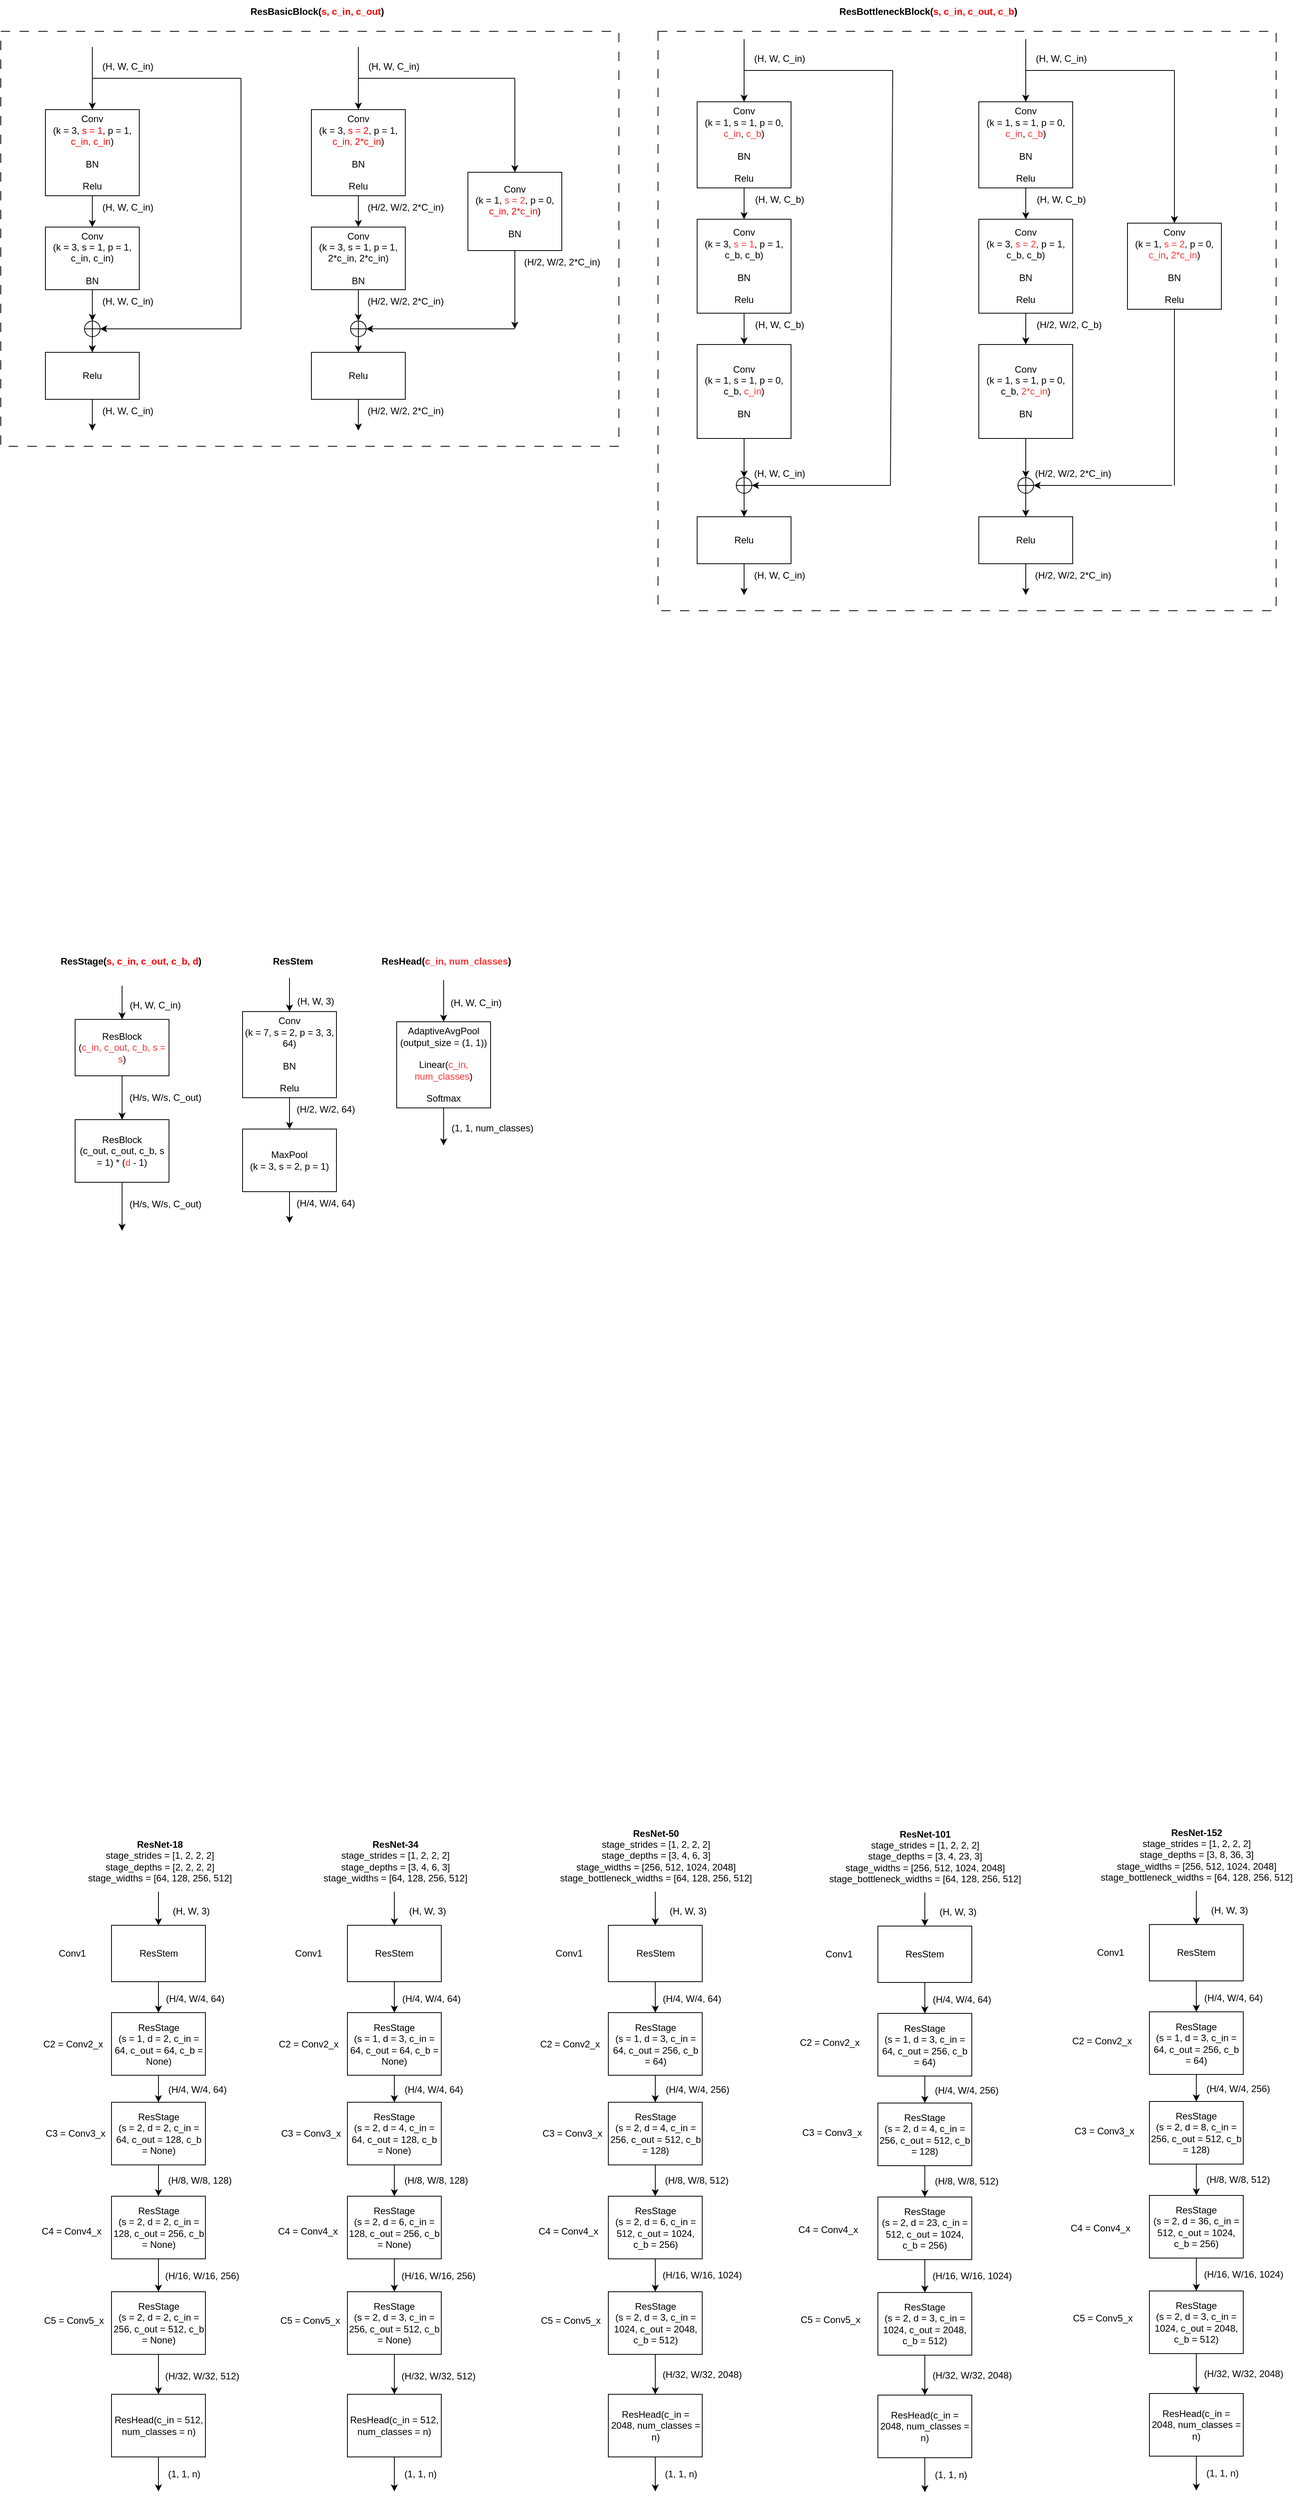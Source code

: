 <mxfile version="21.3.7" type="google">
  <diagram name="第 1 页" id="U5FjOyqFveNuQuQbqW4P">
    <mxGraphModel grid="0" page="1" gridSize="10" guides="1" tooltips="1" connect="1" arrows="1" fold="1" pageScale="1" pageWidth="827" pageHeight="1169" math="0" shadow="0">
      <root>
        <mxCell id="0" />
        <mxCell id="1" parent="0" />
        <mxCell id="HNObtv0fqtg-OGDTYvMx-71" value="" style="rounded=0;whiteSpace=wrap;html=1;fillColor=none;dashed=1;dashPattern=12 12;" vertex="1" parent="1">
          <mxGeometry x="10" y="70" width="790" height="530" as="geometry" />
        </mxCell>
        <mxCell id="Lip0RFg4Z80QYY3nlwnB-22" value="" style="edgeStyle=orthogonalEdgeStyle;rounded=0;orthogonalLoop=1;jettySize=auto;html=1;" edge="1" parent="1" source="Lip0RFg4Z80QYY3nlwnB-1" target="Lip0RFg4Z80QYY3nlwnB-3">
          <mxGeometry relative="1" as="geometry" />
        </mxCell>
        <mxCell id="Lip0RFg4Z80QYY3nlwnB-1" value="Conv&lt;br&gt;(k = 3, &lt;font color=&quot;#ff0000&quot;&gt;s = 1&lt;/font&gt;, p = 1, &lt;font color=&quot;#ff0000&quot;&gt;c_in, c_in&lt;/font&gt;)&lt;br&gt;&lt;br&gt;BN&lt;br&gt;&lt;br&gt;Relu" style="rounded=0;whiteSpace=wrap;html=1;" vertex="1" parent="1">
          <mxGeometry x="67" y="170" width="120" height="110" as="geometry" />
        </mxCell>
        <mxCell id="Lip0RFg4Z80QYY3nlwnB-7" value="" style="edgeStyle=orthogonalEdgeStyle;rounded=0;orthogonalLoop=1;jettySize=auto;html=1;entryX=0.5;entryY=0;entryDx=0;entryDy=0;" edge="1" parent="1" source="Lip0RFg4Z80QYY3nlwnB-3" target="Lip0RFg4Z80QYY3nlwnB-8">
          <mxGeometry relative="1" as="geometry" />
        </mxCell>
        <mxCell id="Lip0RFg4Z80QYY3nlwnB-3" value="Conv&lt;br&gt;(k = 3, s = 1, p = 1,&lt;br&gt;c_in, c_in)&lt;br&gt;&lt;br&gt;BN" style="rounded=0;whiteSpace=wrap;html=1;" vertex="1" parent="1">
          <mxGeometry x="67" y="320" width="120" height="80" as="geometry" />
        </mxCell>
        <mxCell id="Lip0RFg4Z80QYY3nlwnB-4" value="Relu" style="rounded=0;whiteSpace=wrap;html=1;" vertex="1" parent="1">
          <mxGeometry x="67" y="480" width="120" height="60" as="geometry" />
        </mxCell>
        <mxCell id="Lip0RFg4Z80QYY3nlwnB-6" value="" style="endArrow=classic;html=1;rounded=0;entryX=0.5;entryY=0;entryDx=0;entryDy=0;" edge="1" parent="1" target="Lip0RFg4Z80QYY3nlwnB-1">
          <mxGeometry width="50" height="50" relative="1" as="geometry">
            <mxPoint x="127" y="90" as="sourcePoint" />
            <mxPoint x="307" y="210" as="targetPoint" />
          </mxGeometry>
        </mxCell>
        <mxCell id="Lip0RFg4Z80QYY3nlwnB-9" value="" style="edgeStyle=orthogonalEdgeStyle;rounded=0;orthogonalLoop=1;jettySize=auto;html=1;" edge="1" parent="1" source="Lip0RFg4Z80QYY3nlwnB-8" target="Lip0RFg4Z80QYY3nlwnB-4">
          <mxGeometry relative="1" as="geometry" />
        </mxCell>
        <mxCell id="Lip0RFg4Z80QYY3nlwnB-8" value="" style="shape=orEllipse;perimeter=ellipsePerimeter;whiteSpace=wrap;html=1;backgroundOutline=1;" vertex="1" parent="1">
          <mxGeometry x="117" y="440" width="20" height="20" as="geometry" />
        </mxCell>
        <mxCell id="Lip0RFg4Z80QYY3nlwnB-11" value="" style="endArrow=none;html=1;rounded=0;" edge="1" parent="1">
          <mxGeometry width="50" height="50" relative="1" as="geometry">
            <mxPoint x="127" y="130" as="sourcePoint" />
            <mxPoint x="317" y="130" as="targetPoint" />
          </mxGeometry>
        </mxCell>
        <mxCell id="Lip0RFg4Z80QYY3nlwnB-14" value="" style="endArrow=none;html=1;rounded=0;" edge="1" parent="1">
          <mxGeometry width="50" height="50" relative="1" as="geometry">
            <mxPoint x="317" y="130" as="sourcePoint" />
            <mxPoint x="317" y="450" as="targetPoint" />
          </mxGeometry>
        </mxCell>
        <mxCell id="Lip0RFg4Z80QYY3nlwnB-15" value="" style="endArrow=classic;html=1;rounded=0;entryX=1;entryY=0.5;entryDx=0;entryDy=0;" edge="1" parent="1" target="Lip0RFg4Z80QYY3nlwnB-8">
          <mxGeometry width="50" height="50" relative="1" as="geometry">
            <mxPoint x="317" y="450" as="sourcePoint" />
            <mxPoint x="307" y="290" as="targetPoint" />
          </mxGeometry>
        </mxCell>
        <mxCell id="Lip0RFg4Z80QYY3nlwnB-16" value="" style="endArrow=classic;html=1;rounded=0;exitX=0.5;exitY=1;exitDx=0;exitDy=0;" edge="1" parent="1" source="Lip0RFg4Z80QYY3nlwnB-4">
          <mxGeometry width="50" height="50" relative="1" as="geometry">
            <mxPoint x="257" y="570" as="sourcePoint" />
            <mxPoint x="127" y="580" as="targetPoint" />
          </mxGeometry>
        </mxCell>
        <mxCell id="Lip0RFg4Z80QYY3nlwnB-18" value="(H, W, C_in)" style="text;html=1;align=center;verticalAlign=middle;resizable=0;points=[];autosize=1;strokeColor=none;fillColor=none;" vertex="1" parent="1">
          <mxGeometry x="127" y="100" width="90" height="30" as="geometry" />
        </mxCell>
        <mxCell id="Lip0RFg4Z80QYY3nlwnB-19" value="(H, W, C_in)" style="text;html=1;align=center;verticalAlign=middle;resizable=0;points=[];autosize=1;strokeColor=none;fillColor=none;" vertex="1" parent="1">
          <mxGeometry x="127" y="400" width="90" height="30" as="geometry" />
        </mxCell>
        <mxCell id="Lip0RFg4Z80QYY3nlwnB-20" value="(H, W, C_in)" style="text;html=1;align=center;verticalAlign=middle;resizable=0;points=[];autosize=1;strokeColor=none;fillColor=none;" vertex="1" parent="1">
          <mxGeometry x="127" y="540" width="90" height="30" as="geometry" />
        </mxCell>
        <mxCell id="Lip0RFg4Z80QYY3nlwnB-23" value="(H, W, C_in)" style="text;html=1;align=center;verticalAlign=middle;resizable=0;points=[];autosize=1;strokeColor=none;fillColor=none;" vertex="1" parent="1">
          <mxGeometry x="127" y="280" width="90" height="30" as="geometry" />
        </mxCell>
        <mxCell id="Lip0RFg4Z80QYY3nlwnB-24" value="" style="edgeStyle=orthogonalEdgeStyle;rounded=0;orthogonalLoop=1;jettySize=auto;html=1;" edge="1" parent="1" source="Lip0RFg4Z80QYY3nlwnB-25" target="Lip0RFg4Z80QYY3nlwnB-27">
          <mxGeometry relative="1" as="geometry" />
        </mxCell>
        <mxCell id="Lip0RFg4Z80QYY3nlwnB-25" value="Conv&lt;br&gt;(k = 3, &lt;font color=&quot;#ff0000&quot;&gt;s = 2&lt;/font&gt;, p = 1, &lt;font color=&quot;#ff0000&quot;&gt;c_in, 2*c_in&lt;/font&gt;)&lt;br&gt;&lt;br&gt;BN&lt;br&gt;&lt;br&gt;Relu" style="rounded=0;whiteSpace=wrap;html=1;" vertex="1" parent="1">
          <mxGeometry x="407" y="170" width="120" height="110" as="geometry" />
        </mxCell>
        <mxCell id="Lip0RFg4Z80QYY3nlwnB-26" value="" style="edgeStyle=orthogonalEdgeStyle;rounded=0;orthogonalLoop=1;jettySize=auto;html=1;entryX=0.5;entryY=0;entryDx=0;entryDy=0;" edge="1" parent="1" source="Lip0RFg4Z80QYY3nlwnB-27" target="Lip0RFg4Z80QYY3nlwnB-31">
          <mxGeometry relative="1" as="geometry" />
        </mxCell>
        <mxCell id="Lip0RFg4Z80QYY3nlwnB-27" value="Conv&lt;br&gt;(k = 3, s = 1, p = 1,&lt;br&gt;2*c_in, 2*c_in)&lt;br&gt;&lt;br&gt;BN" style="rounded=0;whiteSpace=wrap;html=1;" vertex="1" parent="1">
          <mxGeometry x="407" y="320" width="120" height="80" as="geometry" />
        </mxCell>
        <mxCell id="Lip0RFg4Z80QYY3nlwnB-28" value="Relu" style="rounded=0;whiteSpace=wrap;html=1;" vertex="1" parent="1">
          <mxGeometry x="407" y="480" width="120" height="60" as="geometry" />
        </mxCell>
        <mxCell id="Lip0RFg4Z80QYY3nlwnB-29" value="" style="endArrow=classic;html=1;rounded=0;entryX=0.5;entryY=0;entryDx=0;entryDy=0;" edge="1" parent="1" target="Lip0RFg4Z80QYY3nlwnB-25">
          <mxGeometry width="50" height="50" relative="1" as="geometry">
            <mxPoint x="467" y="90" as="sourcePoint" />
            <mxPoint x="647" y="210" as="targetPoint" />
          </mxGeometry>
        </mxCell>
        <mxCell id="Lip0RFg4Z80QYY3nlwnB-30" value="" style="edgeStyle=orthogonalEdgeStyle;rounded=0;orthogonalLoop=1;jettySize=auto;html=1;" edge="1" parent="1" source="Lip0RFg4Z80QYY3nlwnB-31" target="Lip0RFg4Z80QYY3nlwnB-28">
          <mxGeometry relative="1" as="geometry" />
        </mxCell>
        <mxCell id="Lip0RFg4Z80QYY3nlwnB-31" value="" style="shape=orEllipse;perimeter=ellipsePerimeter;whiteSpace=wrap;html=1;backgroundOutline=1;" vertex="1" parent="1">
          <mxGeometry x="457" y="440" width="20" height="20" as="geometry" />
        </mxCell>
        <mxCell id="Lip0RFg4Z80QYY3nlwnB-32" value="" style="endArrow=none;html=1;rounded=0;" edge="1" parent="1">
          <mxGeometry width="50" height="50" relative="1" as="geometry">
            <mxPoint x="467" y="130" as="sourcePoint" />
            <mxPoint x="667" y="130" as="targetPoint" />
          </mxGeometry>
        </mxCell>
        <mxCell id="Lip0RFg4Z80QYY3nlwnB-34" value="" style="endArrow=classic;html=1;rounded=0;entryX=1;entryY=0.5;entryDx=0;entryDy=0;" edge="1" parent="1" target="Lip0RFg4Z80QYY3nlwnB-31">
          <mxGeometry width="50" height="50" relative="1" as="geometry">
            <mxPoint x="667" y="450" as="sourcePoint" />
            <mxPoint x="647" y="290" as="targetPoint" />
          </mxGeometry>
        </mxCell>
        <mxCell id="Lip0RFg4Z80QYY3nlwnB-35" value="" style="endArrow=classic;html=1;rounded=0;exitX=0.5;exitY=1;exitDx=0;exitDy=0;" edge="1" parent="1" source="Lip0RFg4Z80QYY3nlwnB-28">
          <mxGeometry width="50" height="50" relative="1" as="geometry">
            <mxPoint x="597" y="570" as="sourcePoint" />
            <mxPoint x="467" y="580" as="targetPoint" />
          </mxGeometry>
        </mxCell>
        <mxCell id="Lip0RFg4Z80QYY3nlwnB-36" value="(H, W, C_in)" style="text;html=1;align=center;verticalAlign=middle;resizable=0;points=[];autosize=1;strokeColor=none;fillColor=none;" vertex="1" parent="1">
          <mxGeometry x="467" y="100" width="90" height="30" as="geometry" />
        </mxCell>
        <mxCell id="Lip0RFg4Z80QYY3nlwnB-37" value="(H/2, W/2, 2*C_in)" style="text;html=1;align=center;verticalAlign=middle;resizable=0;points=[];autosize=1;strokeColor=none;fillColor=none;" vertex="1" parent="1">
          <mxGeometry x="467" y="400" width="120" height="30" as="geometry" />
        </mxCell>
        <mxCell id="Lip0RFg4Z80QYY3nlwnB-39" value="(H/2, W/2, 2*C_in)" style="text;html=1;align=center;verticalAlign=middle;resizable=0;points=[];autosize=1;strokeColor=none;fillColor=none;" vertex="1" parent="1">
          <mxGeometry x="467" y="280" width="120" height="30" as="geometry" />
        </mxCell>
        <mxCell id="Lip0RFg4Z80QYY3nlwnB-40" value="Conv&lt;br&gt;(k = 1, &lt;font color=&quot;#ff3333&quot;&gt;s = 2&lt;/font&gt;, p = 0, &lt;font color=&quot;#ff0000&quot;&gt;c_in, 2*c_in&lt;/font&gt;)&lt;br&gt;&lt;br&gt;BN" style="rounded=0;whiteSpace=wrap;html=1;" vertex="1" parent="1">
          <mxGeometry x="607" y="250" width="120" height="100" as="geometry" />
        </mxCell>
        <mxCell id="Lip0RFg4Z80QYY3nlwnB-42" value="" style="endArrow=classic;html=1;rounded=0;entryX=0.5;entryY=0;entryDx=0;entryDy=0;" edge="1" parent="1" target="Lip0RFg4Z80QYY3nlwnB-40">
          <mxGeometry width="50" height="50" relative="1" as="geometry">
            <mxPoint x="667" y="130" as="sourcePoint" />
            <mxPoint x="757" y="270" as="targetPoint" />
          </mxGeometry>
        </mxCell>
        <mxCell id="Lip0RFg4Z80QYY3nlwnB-43" value="" style="endArrow=classic;html=1;rounded=0;exitX=0.5;exitY=1;exitDx=0;exitDy=0;" edge="1" parent="1" source="Lip0RFg4Z80QYY3nlwnB-40">
          <mxGeometry width="50" height="50" relative="1" as="geometry">
            <mxPoint x="707" y="320" as="sourcePoint" />
            <mxPoint x="667" y="450" as="targetPoint" />
          </mxGeometry>
        </mxCell>
        <mxCell id="Lip0RFg4Z80QYY3nlwnB-44" value="(H/2, W/2, 2*C_in)" style="text;html=1;align=center;verticalAlign=middle;resizable=0;points=[];autosize=1;strokeColor=none;fillColor=none;" vertex="1" parent="1">
          <mxGeometry x="667" y="350" width="120" height="30" as="geometry" />
        </mxCell>
        <mxCell id="Lip0RFg4Z80QYY3nlwnB-45" value="(H/2, W/2, 2*C_in)" style="text;html=1;align=center;verticalAlign=middle;resizable=0;points=[];autosize=1;strokeColor=none;fillColor=none;" vertex="1" parent="1">
          <mxGeometry x="467" y="540" width="120" height="30" as="geometry" />
        </mxCell>
        <mxCell id="HNObtv0fqtg-OGDTYvMx-72" value="&lt;b&gt;ResBasicBlock(&lt;font color=&quot;#ff0000&quot;&gt;s, c_in, c_out&lt;/font&gt;)&lt;/b&gt;" style="text;html=1;align=center;verticalAlign=middle;resizable=0;points=[];autosize=1;strokeColor=none;fillColor=none;" vertex="1" parent="1">
          <mxGeometry x="319" y="30" width="190" height="30" as="geometry" />
        </mxCell>
        <mxCell id="HNObtv0fqtg-OGDTYvMx-74" value="" style="edgeStyle=orthogonalEdgeStyle;rounded=0;orthogonalLoop=1;jettySize=auto;html=1;" edge="1" parent="1" source="HNObtv0fqtg-OGDTYvMx-75" target="HNObtv0fqtg-OGDTYvMx-77">
          <mxGeometry relative="1" as="geometry" />
        </mxCell>
        <mxCell id="HNObtv0fqtg-OGDTYvMx-75" value="Conv&lt;br&gt;(k = 1, s = 1, p = 0, &lt;font color=&quot;#ff3333&quot;&gt;c_in&lt;/font&gt;, &lt;font color=&quot;#ff3333&quot;&gt;c_b&lt;/font&gt;)&lt;br&gt;&lt;br&gt;BN&lt;br&gt;&lt;br&gt;Relu" style="rounded=0;whiteSpace=wrap;html=1;" vertex="1" parent="1">
          <mxGeometry x="900" y="160" width="120" height="110" as="geometry" />
        </mxCell>
        <mxCell id="HNObtv0fqtg-OGDTYvMx-76" value="" style="edgeStyle=orthogonalEdgeStyle;rounded=0;orthogonalLoop=1;jettySize=auto;html=1;entryX=0.5;entryY=0;entryDx=0;entryDy=0;" edge="1" parent="1" source="HNObtv0fqtg-OGDTYvMx-77" target="HNObtv0fqtg-OGDTYvMx-110">
          <mxGeometry relative="1" as="geometry" />
        </mxCell>
        <mxCell id="HNObtv0fqtg-OGDTYvMx-77" value="Conv&lt;br&gt;(k = 3, &lt;font color=&quot;#ff3333&quot;&gt;s = 1&lt;/font&gt;, p = 1,&lt;br&gt;c_b, c_b)&lt;br&gt;&lt;br&gt;BN&lt;br&gt;&lt;br&gt;Relu" style="rounded=0;whiteSpace=wrap;html=1;" vertex="1" parent="1">
          <mxGeometry x="900" y="310" width="120" height="120" as="geometry" />
        </mxCell>
        <mxCell id="HNObtv0fqtg-OGDTYvMx-78" value="Relu" style="rounded=0;whiteSpace=wrap;html=1;" vertex="1" parent="1">
          <mxGeometry x="900" y="690" width="120" height="60" as="geometry" />
        </mxCell>
        <mxCell id="HNObtv0fqtg-OGDTYvMx-79" value="" style="endArrow=classic;html=1;rounded=0;entryX=0.5;entryY=0;entryDx=0;entryDy=0;" edge="1" parent="1" target="HNObtv0fqtg-OGDTYvMx-75">
          <mxGeometry width="50" height="50" relative="1" as="geometry">
            <mxPoint x="960" y="80" as="sourcePoint" />
            <mxPoint x="1140" y="200" as="targetPoint" />
          </mxGeometry>
        </mxCell>
        <mxCell id="HNObtv0fqtg-OGDTYvMx-80" value="" style="edgeStyle=orthogonalEdgeStyle;rounded=0;orthogonalLoop=1;jettySize=auto;html=1;" edge="1" parent="1" source="HNObtv0fqtg-OGDTYvMx-81" target="HNObtv0fqtg-OGDTYvMx-78">
          <mxGeometry relative="1" as="geometry" />
        </mxCell>
        <mxCell id="HNObtv0fqtg-OGDTYvMx-81" value="" style="shape=orEllipse;perimeter=ellipsePerimeter;whiteSpace=wrap;html=1;backgroundOutline=1;" vertex="1" parent="1">
          <mxGeometry x="950" y="640" width="20" height="20" as="geometry" />
        </mxCell>
        <mxCell id="HNObtv0fqtg-OGDTYvMx-82" value="" style="endArrow=none;html=1;rounded=0;" edge="1" parent="1">
          <mxGeometry width="50" height="50" relative="1" as="geometry">
            <mxPoint x="960" y="120" as="sourcePoint" />
            <mxPoint x="1150" y="120" as="targetPoint" />
          </mxGeometry>
        </mxCell>
        <mxCell id="HNObtv0fqtg-OGDTYvMx-83" value="" style="endArrow=none;html=1;rounded=0;" edge="1" parent="1">
          <mxGeometry width="50" height="50" relative="1" as="geometry">
            <mxPoint x="1150" y="120" as="sourcePoint" />
            <mxPoint x="1147" y="650" as="targetPoint" />
          </mxGeometry>
        </mxCell>
        <mxCell id="HNObtv0fqtg-OGDTYvMx-84" value="" style="endArrow=classic;html=1;rounded=0;entryX=1;entryY=0.5;entryDx=0;entryDy=0;" edge="1" parent="1" target="HNObtv0fqtg-OGDTYvMx-81">
          <mxGeometry width="50" height="50" relative="1" as="geometry">
            <mxPoint x="1147" y="650" as="sourcePoint" />
            <mxPoint x="1140" y="365" as="targetPoint" />
          </mxGeometry>
        </mxCell>
        <mxCell id="HNObtv0fqtg-OGDTYvMx-85" value="" style="endArrow=classic;html=1;rounded=0;exitX=0.5;exitY=1;exitDx=0;exitDy=0;" edge="1" parent="1" source="HNObtv0fqtg-OGDTYvMx-78">
          <mxGeometry width="50" height="50" relative="1" as="geometry">
            <mxPoint x="1090" y="780" as="sourcePoint" />
            <mxPoint x="960" y="790" as="targetPoint" />
          </mxGeometry>
        </mxCell>
        <mxCell id="HNObtv0fqtg-OGDTYvMx-86" value="(H, W, C_in)" style="text;html=1;align=center;verticalAlign=middle;resizable=0;points=[];autosize=1;strokeColor=none;fillColor=none;" vertex="1" parent="1">
          <mxGeometry x="960" y="90" width="90" height="30" as="geometry" />
        </mxCell>
        <mxCell id="HNObtv0fqtg-OGDTYvMx-87" value="(H, W, C_in)" style="text;html=1;align=center;verticalAlign=middle;resizable=0;points=[];autosize=1;strokeColor=none;fillColor=none;" vertex="1" parent="1">
          <mxGeometry x="960" y="620" width="90" height="30" as="geometry" />
        </mxCell>
        <mxCell id="HNObtv0fqtg-OGDTYvMx-88" value="(H, W, C_in)" style="text;html=1;align=center;verticalAlign=middle;resizable=0;points=[];autosize=1;strokeColor=none;fillColor=none;" vertex="1" parent="1">
          <mxGeometry x="960" y="750" width="90" height="30" as="geometry" />
        </mxCell>
        <mxCell id="HNObtv0fqtg-OGDTYvMx-89" value="(H, W, C_b)" style="text;html=1;align=center;verticalAlign=middle;resizable=0;points=[];autosize=1;strokeColor=none;fillColor=none;" vertex="1" parent="1">
          <mxGeometry x="960" y="270" width="90" height="30" as="geometry" />
        </mxCell>
        <mxCell id="HNObtv0fqtg-OGDTYvMx-109" value="&lt;b&gt;ResBottleneckBlock(&lt;font color=&quot;#ff0000&quot;&gt;s, c_in, c_out, c_b&lt;/font&gt;)&lt;/b&gt;" style="text;html=1;align=center;verticalAlign=middle;resizable=0;points=[];autosize=1;strokeColor=none;fillColor=none;" vertex="1" parent="1">
          <mxGeometry x="1070" y="30" width="250" height="30" as="geometry" />
        </mxCell>
        <mxCell id="HNObtv0fqtg-OGDTYvMx-111" value="" style="edgeStyle=orthogonalEdgeStyle;rounded=0;orthogonalLoop=1;jettySize=auto;html=1;entryX=0.5;entryY=0;entryDx=0;entryDy=0;" edge="1" parent="1" source="HNObtv0fqtg-OGDTYvMx-110" target="HNObtv0fqtg-OGDTYvMx-81">
          <mxGeometry relative="1" as="geometry" />
        </mxCell>
        <mxCell id="HNObtv0fqtg-OGDTYvMx-110" value="Conv&lt;br&gt;(k = 1, s = 1, p = 0,&lt;br&gt;c_b, &lt;font color=&quot;#ff3333&quot;&gt;c_in&lt;/font&gt;)&lt;br&gt;&lt;br&gt;BN" style="rounded=0;whiteSpace=wrap;html=1;" vertex="1" parent="1">
          <mxGeometry x="900" y="470" width="120" height="120" as="geometry" />
        </mxCell>
        <mxCell id="HNObtv0fqtg-OGDTYvMx-112" value="(H, W, C_b)" style="text;html=1;align=center;verticalAlign=middle;resizable=0;points=[];autosize=1;strokeColor=none;fillColor=none;" vertex="1" parent="1">
          <mxGeometry x="960" y="430" width="90" height="30" as="geometry" />
        </mxCell>
        <mxCell id="HNObtv0fqtg-OGDTYvMx-113" value="" style="edgeStyle=orthogonalEdgeStyle;rounded=0;orthogonalLoop=1;jettySize=auto;html=1;" edge="1" parent="1" source="HNObtv0fqtg-OGDTYvMx-114" target="HNObtv0fqtg-OGDTYvMx-116">
          <mxGeometry relative="1" as="geometry" />
        </mxCell>
        <mxCell id="HNObtv0fqtg-OGDTYvMx-114" value="Conv&lt;br&gt;(k = 1, s = 1, p = 0, &lt;font color=&quot;#ff3333&quot;&gt;c_in&lt;/font&gt;, &lt;font color=&quot;#ff3333&quot;&gt;c_b&lt;/font&gt;)&lt;br&gt;&lt;br&gt;BN&lt;br&gt;&lt;br&gt;Relu" style="rounded=0;whiteSpace=wrap;html=1;" vertex="1" parent="1">
          <mxGeometry x="1260" y="160" width="120" height="110" as="geometry" />
        </mxCell>
        <mxCell id="HNObtv0fqtg-OGDTYvMx-115" value="" style="edgeStyle=orthogonalEdgeStyle;rounded=0;orthogonalLoop=1;jettySize=auto;html=1;entryX=0.5;entryY=0;entryDx=0;entryDy=0;" edge="1" parent="1" source="HNObtv0fqtg-OGDTYvMx-116" target="HNObtv0fqtg-OGDTYvMx-130">
          <mxGeometry relative="1" as="geometry" />
        </mxCell>
        <mxCell id="HNObtv0fqtg-OGDTYvMx-116" value="Conv&lt;br&gt;(k = 3, &lt;font color=&quot;#ff3333&quot;&gt;s = 2&lt;/font&gt;, p = 1,&lt;br&gt;c_b, c_b)&lt;br&gt;&lt;br&gt;BN&lt;br&gt;&lt;br&gt;Relu" style="rounded=0;whiteSpace=wrap;html=1;" vertex="1" parent="1">
          <mxGeometry x="1260" y="310" width="120" height="120" as="geometry" />
        </mxCell>
        <mxCell id="HNObtv0fqtg-OGDTYvMx-117" value="Relu" style="rounded=0;whiteSpace=wrap;html=1;" vertex="1" parent="1">
          <mxGeometry x="1260" y="690" width="120" height="60" as="geometry" />
        </mxCell>
        <mxCell id="HNObtv0fqtg-OGDTYvMx-118" value="" style="endArrow=classic;html=1;rounded=0;entryX=0.5;entryY=0;entryDx=0;entryDy=0;" edge="1" parent="1" target="HNObtv0fqtg-OGDTYvMx-114">
          <mxGeometry width="50" height="50" relative="1" as="geometry">
            <mxPoint x="1320" y="80" as="sourcePoint" />
            <mxPoint x="1500" y="200" as="targetPoint" />
          </mxGeometry>
        </mxCell>
        <mxCell id="HNObtv0fqtg-OGDTYvMx-119" value="" style="edgeStyle=orthogonalEdgeStyle;rounded=0;orthogonalLoop=1;jettySize=auto;html=1;" edge="1" parent="1" source="HNObtv0fqtg-OGDTYvMx-120" target="HNObtv0fqtg-OGDTYvMx-117">
          <mxGeometry relative="1" as="geometry" />
        </mxCell>
        <mxCell id="HNObtv0fqtg-OGDTYvMx-120" value="" style="shape=orEllipse;perimeter=ellipsePerimeter;whiteSpace=wrap;html=1;backgroundOutline=1;" vertex="1" parent="1">
          <mxGeometry x="1310" y="640" width="20" height="20" as="geometry" />
        </mxCell>
        <mxCell id="HNObtv0fqtg-OGDTYvMx-121" value="" style="endArrow=none;html=1;rounded=0;" edge="1" parent="1">
          <mxGeometry width="50" height="50" relative="1" as="geometry">
            <mxPoint x="1320" y="120" as="sourcePoint" />
            <mxPoint x="1510" y="120" as="targetPoint" />
          </mxGeometry>
        </mxCell>
        <mxCell id="HNObtv0fqtg-OGDTYvMx-123" value="" style="endArrow=classic;html=1;rounded=0;entryX=1;entryY=0.5;entryDx=0;entryDy=0;" edge="1" parent="1" target="HNObtv0fqtg-OGDTYvMx-120">
          <mxGeometry width="50" height="50" relative="1" as="geometry">
            <mxPoint x="1507" y="650" as="sourcePoint" />
            <mxPoint x="1500" y="365" as="targetPoint" />
          </mxGeometry>
        </mxCell>
        <mxCell id="HNObtv0fqtg-OGDTYvMx-124" value="" style="endArrow=classic;html=1;rounded=0;exitX=0.5;exitY=1;exitDx=0;exitDy=0;" edge="1" parent="1" source="HNObtv0fqtg-OGDTYvMx-117">
          <mxGeometry width="50" height="50" relative="1" as="geometry">
            <mxPoint x="1450" y="780" as="sourcePoint" />
            <mxPoint x="1320" y="790" as="targetPoint" />
          </mxGeometry>
        </mxCell>
        <mxCell id="HNObtv0fqtg-OGDTYvMx-125" value="(H, W, C_in)" style="text;html=1;align=center;verticalAlign=middle;resizable=0;points=[];autosize=1;strokeColor=none;fillColor=none;" vertex="1" parent="1">
          <mxGeometry x="1320" y="90" width="90" height="30" as="geometry" />
        </mxCell>
        <mxCell id="HNObtv0fqtg-OGDTYvMx-126" value="(H/2, W/2, 2*C_in)" style="text;html=1;align=center;verticalAlign=middle;resizable=0;points=[];autosize=1;strokeColor=none;fillColor=none;" vertex="1" parent="1">
          <mxGeometry x="1320" y="620" width="120" height="30" as="geometry" />
        </mxCell>
        <mxCell id="HNObtv0fqtg-OGDTYvMx-127" value="(H/2, W/2, 2*C_in)" style="text;html=1;align=center;verticalAlign=middle;resizable=0;points=[];autosize=1;strokeColor=none;fillColor=none;" vertex="1" parent="1">
          <mxGeometry x="1320" y="750" width="120" height="30" as="geometry" />
        </mxCell>
        <mxCell id="HNObtv0fqtg-OGDTYvMx-128" value="(H, W, C_b)" style="text;html=1;align=center;verticalAlign=middle;resizable=0;points=[];autosize=1;strokeColor=none;fillColor=none;" vertex="1" parent="1">
          <mxGeometry x="1320" y="270" width="90" height="30" as="geometry" />
        </mxCell>
        <mxCell id="HNObtv0fqtg-OGDTYvMx-129" value="" style="edgeStyle=orthogonalEdgeStyle;rounded=0;orthogonalLoop=1;jettySize=auto;html=1;entryX=0.5;entryY=0;entryDx=0;entryDy=0;" edge="1" parent="1" source="HNObtv0fqtg-OGDTYvMx-130" target="HNObtv0fqtg-OGDTYvMx-120">
          <mxGeometry relative="1" as="geometry" />
        </mxCell>
        <mxCell id="HNObtv0fqtg-OGDTYvMx-130" value="Conv&lt;br&gt;(k = 1, s = 1, p = 0,&lt;br&gt;c_b, &lt;font color=&quot;#ff3333&quot;&gt;2*c_in&lt;/font&gt;)&lt;br&gt;&lt;br&gt;BN" style="rounded=0;whiteSpace=wrap;html=1;" vertex="1" parent="1">
          <mxGeometry x="1260" y="470" width="120" height="120" as="geometry" />
        </mxCell>
        <mxCell id="HNObtv0fqtg-OGDTYvMx-131" value="(H/2, W/2, C_b)" style="text;html=1;align=center;verticalAlign=middle;resizable=0;points=[];autosize=1;strokeColor=none;fillColor=none;" vertex="1" parent="1">
          <mxGeometry x="1320" y="430" width="110" height="30" as="geometry" />
        </mxCell>
        <mxCell id="HNObtv0fqtg-OGDTYvMx-132" value="Conv&lt;br&gt;(k = 1, &lt;font color=&quot;#ff3333&quot;&gt;s = 2&lt;/font&gt;, p = 0, &lt;font color=&quot;#ff3333&quot;&gt;c_in&lt;/font&gt;, &lt;font color=&quot;#ff3333&quot;&gt;2*c_in&lt;/font&gt;)&lt;br&gt;&lt;br&gt;BN&lt;br&gt;&lt;br&gt;Relu" style="rounded=0;whiteSpace=wrap;html=1;" vertex="1" parent="1">
          <mxGeometry x="1450" y="315" width="120" height="110" as="geometry" />
        </mxCell>
        <mxCell id="HNObtv0fqtg-OGDTYvMx-133" value="" style="endArrow=classic;html=1;rounded=0;entryX=0.5;entryY=0;entryDx=0;entryDy=0;" edge="1" parent="1" target="HNObtv0fqtg-OGDTYvMx-132">
          <mxGeometry width="50" height="50" relative="1" as="geometry">
            <mxPoint x="1510" y="120" as="sourcePoint" />
            <mxPoint x="1420" y="240" as="targetPoint" />
          </mxGeometry>
        </mxCell>
        <mxCell id="HNObtv0fqtg-OGDTYvMx-135" value="" style="endArrow=none;html=1;rounded=0;entryX=0.5;entryY=1;entryDx=0;entryDy=0;" edge="1" parent="1" target="HNObtv0fqtg-OGDTYvMx-132">
          <mxGeometry width="50" height="50" relative="1" as="geometry">
            <mxPoint x="1510" y="650" as="sourcePoint" />
            <mxPoint x="1420" y="450" as="targetPoint" />
          </mxGeometry>
        </mxCell>
        <mxCell id="HNObtv0fqtg-OGDTYvMx-136" value="" style="rounded=0;whiteSpace=wrap;html=1;fillColor=none;dashed=1;dashPattern=12 12;" vertex="1" parent="1">
          <mxGeometry x="850" y="70" width="790" height="740" as="geometry" />
        </mxCell>
        <mxCell id="Lnv6x8MKGIKXcQCqunt6-2" value="" style="edgeStyle=orthogonalEdgeStyle;rounded=0;orthogonalLoop=1;jettySize=auto;html=1;" edge="1" parent="1" source="Lnv6x8MKGIKXcQCqunt6-3" target="Lnv6x8MKGIKXcQCqunt6-5">
          <mxGeometry relative="1" as="geometry" />
        </mxCell>
        <mxCell id="Lnv6x8MKGIKXcQCqunt6-3" value="Conv&lt;br&gt;(k = 7, s = 2, p = 3, 3, 64)&lt;br&gt;&lt;br&gt;BN&lt;br&gt;&lt;br&gt;Relu" style="rounded=0;whiteSpace=wrap;html=1;" vertex="1" parent="1">
          <mxGeometry x="319" y="1322" width="120" height="110" as="geometry" />
        </mxCell>
        <mxCell id="Lnv6x8MKGIKXcQCqunt6-4" value="" style="edgeStyle=orthogonalEdgeStyle;rounded=0;orthogonalLoop=1;jettySize=auto;html=1;entryX=0.5;entryY=0;entryDx=0;entryDy=0;" edge="1" parent="1" source="Lnv6x8MKGIKXcQCqunt6-5">
          <mxGeometry relative="1" as="geometry">
            <mxPoint x="379.0" y="1592" as="targetPoint" />
          </mxGeometry>
        </mxCell>
        <mxCell id="Lnv6x8MKGIKXcQCqunt6-5" value="MaxPool&lt;br&gt;(k = 3, s = 2, p = 1)" style="rounded=0;whiteSpace=wrap;html=1;" vertex="1" parent="1">
          <mxGeometry x="319" y="1472" width="120" height="80" as="geometry" />
        </mxCell>
        <mxCell id="Lnv6x8MKGIKXcQCqunt6-7" value="" style="endArrow=classic;html=1;rounded=0;entryX=0.5;entryY=0;entryDx=0;entryDy=0;" edge="1" parent="1" target="Lnv6x8MKGIKXcQCqunt6-3">
          <mxGeometry width="50" height="50" relative="1" as="geometry">
            <mxPoint x="379" y="1279" as="sourcePoint" />
            <mxPoint x="559" y="1362" as="targetPoint" />
          </mxGeometry>
        </mxCell>
        <mxCell id="Lnv6x8MKGIKXcQCqunt6-14" value="(H, W, 3)" style="text;html=1;align=center;verticalAlign=middle;resizable=0;points=[];autosize=1;strokeColor=none;fillColor=none;" vertex="1" parent="1">
          <mxGeometry x="379" y="1296" width="65" height="26" as="geometry" />
        </mxCell>
        <mxCell id="Lnv6x8MKGIKXcQCqunt6-15" value="(H/4, W/4, 64)" style="text;html=1;align=center;verticalAlign=middle;resizable=0;points=[];autosize=1;strokeColor=none;fillColor=none;" vertex="1" parent="1">
          <mxGeometry x="378" y="1554" width="93" height="26" as="geometry" />
        </mxCell>
        <mxCell id="Lnv6x8MKGIKXcQCqunt6-17" value="(H/2, W/2, 64)" style="text;html=1;align=center;verticalAlign=middle;resizable=0;points=[];autosize=1;strokeColor=none;fillColor=none;" vertex="1" parent="1">
          <mxGeometry x="378" y="1434" width="93" height="26" as="geometry" />
        </mxCell>
        <mxCell id="Lnv6x8MKGIKXcQCqunt6-37" value="&lt;b&gt;ResStem&lt;/b&gt;" style="text;html=1;align=center;verticalAlign=middle;resizable=0;points=[];autosize=1;strokeColor=none;fillColor=none;" vertex="1" parent="1">
          <mxGeometry x="348" y="1245" width="69" height="26" as="geometry" />
        </mxCell>
        <mxCell id="Lnv6x8MKGIKXcQCqunt6-38" value="" style="edgeStyle=orthogonalEdgeStyle;rounded=0;orthogonalLoop=1;jettySize=auto;html=1;" edge="1" parent="1" source="Lnv6x8MKGIKXcQCqunt6-39" target="Lnv6x8MKGIKXcQCqunt6-41">
          <mxGeometry relative="1" as="geometry" />
        </mxCell>
        <mxCell id="Lnv6x8MKGIKXcQCqunt6-39" value="ResBlock&lt;br&gt;(&lt;font color=&quot;#ff3333&quot;&gt;c_in, c_out, c_b, s = s&lt;/font&gt;)" style="rounded=0;whiteSpace=wrap;html=1;" vertex="1" parent="1">
          <mxGeometry x="105" y="1332" width="120" height="72" as="geometry" />
        </mxCell>
        <mxCell id="Lnv6x8MKGIKXcQCqunt6-40" value="" style="edgeStyle=orthogonalEdgeStyle;rounded=0;orthogonalLoop=1;jettySize=auto;html=1;entryX=0.5;entryY=0;entryDx=0;entryDy=0;" edge="1" parent="1" source="Lnv6x8MKGIKXcQCqunt6-41">
          <mxGeometry relative="1" as="geometry">
            <mxPoint x="165.0" y="1602" as="targetPoint" />
          </mxGeometry>
        </mxCell>
        <mxCell id="Lnv6x8MKGIKXcQCqunt6-41" value="ResBlock&lt;br&gt;(c_out, c_out, c_b, s = 1) * (&lt;font color=&quot;#ff3333&quot;&gt;d&lt;/font&gt; - 1)" style="rounded=0;whiteSpace=wrap;html=1;" vertex="1" parent="1">
          <mxGeometry x="105" y="1460" width="120" height="80" as="geometry" />
        </mxCell>
        <mxCell id="Lnv6x8MKGIKXcQCqunt6-42" value="" style="endArrow=classic;html=1;rounded=0;entryX=0.5;entryY=0;entryDx=0;entryDy=0;" edge="1" parent="1" target="Lnv6x8MKGIKXcQCqunt6-39">
          <mxGeometry width="50" height="50" relative="1" as="geometry">
            <mxPoint x="165" y="1289" as="sourcePoint" />
            <mxPoint x="345" y="1372" as="targetPoint" />
          </mxGeometry>
        </mxCell>
        <mxCell id="Lnv6x8MKGIKXcQCqunt6-43" value="(H, W, C_in)" style="text;html=1;align=center;verticalAlign=middle;resizable=0;points=[];autosize=1;strokeColor=none;fillColor=none;" vertex="1" parent="1">
          <mxGeometry x="165" y="1301" width="83" height="26" as="geometry" />
        </mxCell>
        <mxCell id="Lnv6x8MKGIKXcQCqunt6-44" value="(H/s, W/s, C_out)" style="text;html=1;align=center;verticalAlign=middle;resizable=0;points=[];autosize=1;strokeColor=none;fillColor=none;" vertex="1" parent="1">
          <mxGeometry x="165" y="1555" width="110" height="26" as="geometry" />
        </mxCell>
        <mxCell id="Lnv6x8MKGIKXcQCqunt6-45" value="(H/s, W/s, C_out)" style="text;html=1;align=center;verticalAlign=middle;resizable=0;points=[];autosize=1;strokeColor=none;fillColor=none;" vertex="1" parent="1">
          <mxGeometry x="165" y="1419" width="110" height="26" as="geometry" />
        </mxCell>
        <mxCell id="Lnv6x8MKGIKXcQCqunt6-46" value="&lt;b&gt;ResStage(&lt;font color=&quot;#ff0000&quot;&gt;s, c_in, c_out, c_b, d&lt;/font&gt;)&lt;/b&gt;" style="text;html=1;align=center;verticalAlign=middle;resizable=0;points=[];autosize=1;strokeColor=none;fillColor=none;" vertex="1" parent="1">
          <mxGeometry x="77" y="1245" width="198" height="26" as="geometry" />
        </mxCell>
        <mxCell id="Lnv6x8MKGIKXcQCqunt6-47" value="" style="edgeStyle=orthogonalEdgeStyle;rounded=0;orthogonalLoop=1;jettySize=auto;html=1;" edge="1" parent="1" source="Lnv6x8MKGIKXcQCqunt6-48">
          <mxGeometry relative="1" as="geometry">
            <mxPoint x="576" y="1493" as="targetPoint" />
          </mxGeometry>
        </mxCell>
        <mxCell id="Lnv6x8MKGIKXcQCqunt6-48" value="AdaptiveAvgPool&lt;br&gt;(output_size = (1, 1))&lt;br&gt;&lt;br&gt;Linear(&lt;font color=&quot;#ff3333&quot;&gt;c_in, num_classes&lt;/font&gt;)&lt;br&gt;&lt;br&gt;Softmax" style="rounded=0;whiteSpace=wrap;html=1;" vertex="1" parent="1">
          <mxGeometry x="516" y="1335" width="120" height="110" as="geometry" />
        </mxCell>
        <mxCell id="Lnv6x8MKGIKXcQCqunt6-51" value="" style="endArrow=classic;html=1;rounded=0;entryX=0.5;entryY=0;entryDx=0;entryDy=0;" edge="1" parent="1" target="Lnv6x8MKGIKXcQCqunt6-48">
          <mxGeometry width="50" height="50" relative="1" as="geometry">
            <mxPoint x="576" y="1282" as="sourcePoint" />
            <mxPoint x="756" y="1355" as="targetPoint" />
          </mxGeometry>
        </mxCell>
        <mxCell id="Lnv6x8MKGIKXcQCqunt6-52" value="(H, W, C_in)" style="text;html=1;align=center;verticalAlign=middle;resizable=0;points=[];autosize=1;strokeColor=none;fillColor=none;" vertex="1" parent="1">
          <mxGeometry x="575" y="1298" width="83" height="26" as="geometry" />
        </mxCell>
        <mxCell id="Lnv6x8MKGIKXcQCqunt6-54" value="(1, 1, num_classes)" style="text;html=1;align=center;verticalAlign=middle;resizable=0;points=[];autosize=1;strokeColor=none;fillColor=none;" vertex="1" parent="1">
          <mxGeometry x="576" y="1458" width="123" height="26" as="geometry" />
        </mxCell>
        <mxCell id="Lnv6x8MKGIKXcQCqunt6-55" value="&lt;b&gt;ResHead(&lt;font color=&quot;#ff3333&quot;&gt;c_in, num_classes&lt;/font&gt;)&lt;/b&gt;" style="text;html=1;align=center;verticalAlign=middle;resizable=0;points=[];autosize=1;strokeColor=none;fillColor=none;" vertex="1" parent="1">
          <mxGeometry x="487" y="1245" width="183" height="26" as="geometry" />
        </mxCell>
        <mxCell id="Lnv6x8MKGIKXcQCqunt6-56" value="" style="edgeStyle=orthogonalEdgeStyle;rounded=0;orthogonalLoop=1;jettySize=auto;html=1;" edge="1" parent="1" source="Lnv6x8MKGIKXcQCqunt6-57" target="Lnv6x8MKGIKXcQCqunt6-59">
          <mxGeometry relative="1" as="geometry" />
        </mxCell>
        <mxCell id="Lnv6x8MKGIKXcQCqunt6-57" value="ResStem" style="rounded=0;whiteSpace=wrap;html=1;" vertex="1" parent="1">
          <mxGeometry x="151.5" y="2489" width="120" height="72" as="geometry" />
        </mxCell>
        <mxCell id="Lnv6x8MKGIKXcQCqunt6-58" value="" style="edgeStyle=orthogonalEdgeStyle;rounded=0;orthogonalLoop=1;jettySize=auto;html=1;entryX=0.5;entryY=0;entryDx=0;entryDy=0;" edge="1" parent="1" source="Lnv6x8MKGIKXcQCqunt6-59" target="Lnv6x8MKGIKXcQCqunt6-65">
          <mxGeometry relative="1" as="geometry">
            <mxPoint x="211.5" y="2759" as="targetPoint" />
          </mxGeometry>
        </mxCell>
        <mxCell id="Lnv6x8MKGIKXcQCqunt6-59" value="ResStage&lt;br&gt;(s = 1, d = 2, c_in = 64, c_out = 64, c_b = None)" style="rounded=0;whiteSpace=wrap;html=1;" vertex="1" parent="1">
          <mxGeometry x="151.5" y="2600.5" width="120" height="80" as="geometry" />
        </mxCell>
        <mxCell id="Lnv6x8MKGIKXcQCqunt6-60" value="" style="endArrow=classic;html=1;rounded=0;entryX=0.5;entryY=0;entryDx=0;entryDy=0;" edge="1" parent="1" target="Lnv6x8MKGIKXcQCqunt6-57">
          <mxGeometry width="50" height="50" relative="1" as="geometry">
            <mxPoint x="211.5" y="2446" as="sourcePoint" />
            <mxPoint x="391.5" y="2529" as="targetPoint" />
          </mxGeometry>
        </mxCell>
        <mxCell id="Lnv6x8MKGIKXcQCqunt6-61" value="(H, W, 3)" style="text;html=1;align=center;verticalAlign=middle;resizable=0;points=[];autosize=1;strokeColor=none;fillColor=none;" vertex="1" parent="1">
          <mxGeometry x="220.5" y="2458" width="65" height="26" as="geometry" />
        </mxCell>
        <mxCell id="Lnv6x8MKGIKXcQCqunt6-62" value="(H/4, W/4, 64)" style="text;html=1;align=center;verticalAlign=middle;resizable=0;points=[];autosize=1;strokeColor=none;fillColor=none;" vertex="1" parent="1">
          <mxGeometry x="214.5" y="2686" width="93" height="26" as="geometry" />
        </mxCell>
        <mxCell id="Lnv6x8MKGIKXcQCqunt6-63" value="(H/4, W/4, 64)" style="text;html=1;align=center;verticalAlign=middle;resizable=0;points=[];autosize=1;strokeColor=none;fillColor=none;" vertex="1" parent="1">
          <mxGeometry x="211.5" y="2569.5" width="93" height="26" as="geometry" />
        </mxCell>
        <mxCell id="Lnv6x8MKGIKXcQCqunt6-64" value="&lt;b&gt;ResNet-18&lt;/b&gt;&lt;br&gt;stage_strides = [1, 2, 2, 2]&lt;br&gt;stage_depths = [2, 2, 2, 2]&lt;br&gt;stage_widths = [64, 128, 256, 512]" style="text;html=1;align=center;verticalAlign=middle;resizable=0;points=[];autosize=1;strokeColor=none;fillColor=none;" vertex="1" parent="1">
          <mxGeometry x="111.5" y="2372" width="202" height="70" as="geometry" />
        </mxCell>
        <mxCell id="Lnv6x8MKGIKXcQCqunt6-68" value="" style="edgeStyle=orthogonalEdgeStyle;rounded=0;orthogonalLoop=1;jettySize=auto;html=1;" edge="1" parent="1" source="Lnv6x8MKGIKXcQCqunt6-65" target="Lnv6x8MKGIKXcQCqunt6-66">
          <mxGeometry relative="1" as="geometry" />
        </mxCell>
        <mxCell id="Lnv6x8MKGIKXcQCqunt6-65" value="ResStage&lt;br&gt;(s = 2, d = 2, c_in = 64, c_out = 128, c_b = None)" style="rounded=0;whiteSpace=wrap;html=1;" vertex="1" parent="1">
          <mxGeometry x="151.5" y="2715" width="120" height="80" as="geometry" />
        </mxCell>
        <mxCell id="Lnv6x8MKGIKXcQCqunt6-72" value="" style="edgeStyle=orthogonalEdgeStyle;rounded=0;orthogonalLoop=1;jettySize=auto;html=1;" edge="1" parent="1" source="Lnv6x8MKGIKXcQCqunt6-66" target="Lnv6x8MKGIKXcQCqunt6-69">
          <mxGeometry relative="1" as="geometry" />
        </mxCell>
        <mxCell id="Lnv6x8MKGIKXcQCqunt6-66" value="ResStage&lt;br&gt;(s = 2, d = 2, c_in = 128, c_out = 256, c_b = None)" style="rounded=0;whiteSpace=wrap;html=1;" vertex="1" parent="1">
          <mxGeometry x="151.5" y="2835" width="120" height="80" as="geometry" />
        </mxCell>
        <mxCell id="Lnv6x8MKGIKXcQCqunt6-67" value="(H/8, W/8, 128)" style="text;html=1;align=center;verticalAlign=middle;resizable=0;points=[];autosize=1;strokeColor=none;fillColor=none;" vertex="1" parent="1">
          <mxGeometry x="214.5" y="2802" width="99" height="26" as="geometry" />
        </mxCell>
        <mxCell id="Lnv6x8MKGIKXcQCqunt6-76" value="" style="edgeStyle=orthogonalEdgeStyle;rounded=0;orthogonalLoop=1;jettySize=auto;html=1;" edge="1" parent="1" source="Lnv6x8MKGIKXcQCqunt6-69" target="Lnv6x8MKGIKXcQCqunt6-73">
          <mxGeometry relative="1" as="geometry" />
        </mxCell>
        <mxCell id="Lnv6x8MKGIKXcQCqunt6-69" value="ResStage&lt;br&gt;(s = 2, d = 2, c_in = 256, c_out = 512, c_b = None)" style="rounded=0;whiteSpace=wrap;html=1;" vertex="1" parent="1">
          <mxGeometry x="151.5" y="2957" width="120" height="80" as="geometry" />
        </mxCell>
        <mxCell id="Lnv6x8MKGIKXcQCqunt6-70" value="(H/16, W/16, 256)" style="text;html=1;align=center;verticalAlign=middle;resizable=0;points=[];autosize=1;strokeColor=none;fillColor=none;" vertex="1" parent="1">
          <mxGeometry x="210.5" y="2924" width="113" height="26" as="geometry" />
        </mxCell>
        <mxCell id="Lnv6x8MKGIKXcQCqunt6-78" style="edgeStyle=orthogonalEdgeStyle;rounded=0;orthogonalLoop=1;jettySize=auto;html=1;" edge="1" parent="1" source="Lnv6x8MKGIKXcQCqunt6-73">
          <mxGeometry relative="1" as="geometry">
            <mxPoint x="211.5" y="3212.069" as="targetPoint" />
          </mxGeometry>
        </mxCell>
        <mxCell id="Lnv6x8MKGIKXcQCqunt6-73" value="ResHead(c_in = 512, num_classes = n)" style="rounded=0;whiteSpace=wrap;html=1;" vertex="1" parent="1">
          <mxGeometry x="151.5" y="3088" width="120" height="80" as="geometry" />
        </mxCell>
        <mxCell id="Lnv6x8MKGIKXcQCqunt6-74" value="(H/32, W/32, 512)" style="text;html=1;align=center;verticalAlign=middle;resizable=0;points=[];autosize=1;strokeColor=none;fillColor=none;" vertex="1" parent="1">
          <mxGeometry x="210.5" y="3052" width="113" height="26" as="geometry" />
        </mxCell>
        <mxCell id="Lnv6x8MKGIKXcQCqunt6-77" value="(1, 1, n)" style="text;html=1;align=center;verticalAlign=middle;resizable=0;points=[];autosize=1;strokeColor=none;fillColor=none;" vertex="1" parent="1">
          <mxGeometry x="214.5" y="3177" width="59" height="26" as="geometry" />
        </mxCell>
        <mxCell id="Lnv6x8MKGIKXcQCqunt6-79" value="Conv1" style="text;html=1;align=center;verticalAlign=middle;resizable=0;points=[];autosize=1;strokeColor=none;fillColor=none;" vertex="1" parent="1">
          <mxGeometry x="74.5" y="2512" width="53" height="26" as="geometry" />
        </mxCell>
        <mxCell id="Lnv6x8MKGIKXcQCqunt6-80" value="C2 = Conv2_x" style="text;html=1;align=center;verticalAlign=middle;resizable=0;points=[];autosize=1;strokeColor=none;fillColor=none;" vertex="1" parent="1">
          <mxGeometry x="54.5" y="2627.5" width="94" height="26" as="geometry" />
        </mxCell>
        <mxCell id="Lnv6x8MKGIKXcQCqunt6-81" value="C3 = Conv3_x" style="text;html=1;align=center;verticalAlign=middle;resizable=0;points=[];autosize=1;strokeColor=none;fillColor=none;" vertex="1" parent="1">
          <mxGeometry x="57.5" y="2742" width="94" height="26" as="geometry" />
        </mxCell>
        <mxCell id="Lnv6x8MKGIKXcQCqunt6-83" value="C4 = Conv4_x" style="text;html=1;align=center;verticalAlign=middle;resizable=0;points=[];autosize=1;strokeColor=none;fillColor=none;" vertex="1" parent="1">
          <mxGeometry x="53" y="2866.75" width="94" height="26" as="geometry" />
        </mxCell>
        <mxCell id="Lnv6x8MKGIKXcQCqunt6-84" value="C5 = Conv5_x" style="text;html=1;align=center;verticalAlign=middle;resizable=0;points=[];autosize=1;strokeColor=none;fillColor=none;" vertex="1" parent="1">
          <mxGeometry x="56" y="2981.25" width="94" height="26" as="geometry" />
        </mxCell>
        <mxCell id="Lnv6x8MKGIKXcQCqunt6-85" value="" style="edgeStyle=orthogonalEdgeStyle;rounded=0;orthogonalLoop=1;jettySize=auto;html=1;" edge="1" parent="1" source="Lnv6x8MKGIKXcQCqunt6-86" target="Lnv6x8MKGIKXcQCqunt6-88">
          <mxGeometry relative="1" as="geometry" />
        </mxCell>
        <mxCell id="Lnv6x8MKGIKXcQCqunt6-86" value="ResStem" style="rounded=0;whiteSpace=wrap;html=1;" vertex="1" parent="1">
          <mxGeometry x="453" y="2489" width="120" height="72" as="geometry" />
        </mxCell>
        <mxCell id="Lnv6x8MKGIKXcQCqunt6-87" value="" style="edgeStyle=orthogonalEdgeStyle;rounded=0;orthogonalLoop=1;jettySize=auto;html=1;entryX=0.5;entryY=0;entryDx=0;entryDy=0;" edge="1" parent="1" source="Lnv6x8MKGIKXcQCqunt6-88" target="Lnv6x8MKGIKXcQCqunt6-95">
          <mxGeometry relative="1" as="geometry">
            <mxPoint x="513.0" y="2759" as="targetPoint" />
          </mxGeometry>
        </mxCell>
        <mxCell id="Lnv6x8MKGIKXcQCqunt6-88" value="ResStage&lt;br&gt;(s = 1, d = 3, c_in = 64, c_out = 64, c_b = None)" style="rounded=0;whiteSpace=wrap;html=1;" vertex="1" parent="1">
          <mxGeometry x="453" y="2600.5" width="120" height="80" as="geometry" />
        </mxCell>
        <mxCell id="Lnv6x8MKGIKXcQCqunt6-89" value="" style="endArrow=classic;html=1;rounded=0;entryX=0.5;entryY=0;entryDx=0;entryDy=0;" edge="1" parent="1" target="Lnv6x8MKGIKXcQCqunt6-86">
          <mxGeometry width="50" height="50" relative="1" as="geometry">
            <mxPoint x="513" y="2446" as="sourcePoint" />
            <mxPoint x="693" y="2529" as="targetPoint" />
          </mxGeometry>
        </mxCell>
        <mxCell id="Lnv6x8MKGIKXcQCqunt6-90" value="(H, W, 3)" style="text;html=1;align=center;verticalAlign=middle;resizable=0;points=[];autosize=1;strokeColor=none;fillColor=none;" vertex="1" parent="1">
          <mxGeometry x="522" y="2458" width="65" height="26" as="geometry" />
        </mxCell>
        <mxCell id="Lnv6x8MKGIKXcQCqunt6-91" value="(H/4, W/4, 64)" style="text;html=1;align=center;verticalAlign=middle;resizable=0;points=[];autosize=1;strokeColor=none;fillColor=none;" vertex="1" parent="1">
          <mxGeometry x="516" y="2686" width="93" height="26" as="geometry" />
        </mxCell>
        <mxCell id="Lnv6x8MKGIKXcQCqunt6-92" value="(H/4, W/4, 64)" style="text;html=1;align=center;verticalAlign=middle;resizable=0;points=[];autosize=1;strokeColor=none;fillColor=none;" vertex="1" parent="1">
          <mxGeometry x="513" y="2569.5" width="93" height="26" as="geometry" />
        </mxCell>
        <mxCell id="Lnv6x8MKGIKXcQCqunt6-94" value="" style="edgeStyle=orthogonalEdgeStyle;rounded=0;orthogonalLoop=1;jettySize=auto;html=1;" edge="1" parent="1" source="Lnv6x8MKGIKXcQCqunt6-95" target="Lnv6x8MKGIKXcQCqunt6-97">
          <mxGeometry relative="1" as="geometry" />
        </mxCell>
        <mxCell id="Lnv6x8MKGIKXcQCqunt6-95" value="ResStage&lt;br&gt;(s = 2, d = 4, c_in = 64, c_out = 128, c_b = None)" style="rounded=0;whiteSpace=wrap;html=1;" vertex="1" parent="1">
          <mxGeometry x="453" y="2715" width="120" height="80" as="geometry" />
        </mxCell>
        <mxCell id="Lnv6x8MKGIKXcQCqunt6-96" value="" style="edgeStyle=orthogonalEdgeStyle;rounded=0;orthogonalLoop=1;jettySize=auto;html=1;" edge="1" parent="1" source="Lnv6x8MKGIKXcQCqunt6-97" target="Lnv6x8MKGIKXcQCqunt6-100">
          <mxGeometry relative="1" as="geometry" />
        </mxCell>
        <mxCell id="Lnv6x8MKGIKXcQCqunt6-97" value="ResStage&lt;br&gt;(s = 2, d = 6, c_in = 128, c_out = 256, c_b = None)" style="rounded=0;whiteSpace=wrap;html=1;" vertex="1" parent="1">
          <mxGeometry x="453" y="2835" width="120" height="80" as="geometry" />
        </mxCell>
        <mxCell id="Lnv6x8MKGIKXcQCqunt6-98" value="(H/8, W/8, 128)" style="text;html=1;align=center;verticalAlign=middle;resizable=0;points=[];autosize=1;strokeColor=none;fillColor=none;" vertex="1" parent="1">
          <mxGeometry x="516" y="2802" width="99" height="26" as="geometry" />
        </mxCell>
        <mxCell id="Lnv6x8MKGIKXcQCqunt6-99" value="" style="edgeStyle=orthogonalEdgeStyle;rounded=0;orthogonalLoop=1;jettySize=auto;html=1;" edge="1" parent="1" source="Lnv6x8MKGIKXcQCqunt6-100" target="Lnv6x8MKGIKXcQCqunt6-103">
          <mxGeometry relative="1" as="geometry" />
        </mxCell>
        <mxCell id="Lnv6x8MKGIKXcQCqunt6-100" value="ResStage&lt;br&gt;(s = 2, d = 3, c_in = 256, c_out = 512, c_b = None)" style="rounded=0;whiteSpace=wrap;html=1;" vertex="1" parent="1">
          <mxGeometry x="453" y="2957" width="120" height="80" as="geometry" />
        </mxCell>
        <mxCell id="Lnv6x8MKGIKXcQCqunt6-101" value="(H/16, W/16, 256)" style="text;html=1;align=center;verticalAlign=middle;resizable=0;points=[];autosize=1;strokeColor=none;fillColor=none;" vertex="1" parent="1">
          <mxGeometry x="512" y="2924" width="113" height="26" as="geometry" />
        </mxCell>
        <mxCell id="Lnv6x8MKGIKXcQCqunt6-102" style="edgeStyle=orthogonalEdgeStyle;rounded=0;orthogonalLoop=1;jettySize=auto;html=1;" edge="1" parent="1" source="Lnv6x8MKGIKXcQCqunt6-103">
          <mxGeometry relative="1" as="geometry">
            <mxPoint x="513" y="3212.069" as="targetPoint" />
          </mxGeometry>
        </mxCell>
        <mxCell id="Lnv6x8MKGIKXcQCqunt6-103" value="ResHead(c_in = 512, num_classes = n)" style="rounded=0;whiteSpace=wrap;html=1;" vertex="1" parent="1">
          <mxGeometry x="453" y="3088" width="120" height="80" as="geometry" />
        </mxCell>
        <mxCell id="Lnv6x8MKGIKXcQCqunt6-104" value="(H/32, W/32, 512)" style="text;html=1;align=center;verticalAlign=middle;resizable=0;points=[];autosize=1;strokeColor=none;fillColor=none;" vertex="1" parent="1">
          <mxGeometry x="512" y="3052" width="113" height="26" as="geometry" />
        </mxCell>
        <mxCell id="Lnv6x8MKGIKXcQCqunt6-105" value="(1, 1, n)" style="text;html=1;align=center;verticalAlign=middle;resizable=0;points=[];autosize=1;strokeColor=none;fillColor=none;" vertex="1" parent="1">
          <mxGeometry x="516" y="3177" width="59" height="26" as="geometry" />
        </mxCell>
        <mxCell id="Lnv6x8MKGIKXcQCqunt6-106" value="Conv1" style="text;html=1;align=center;verticalAlign=middle;resizable=0;points=[];autosize=1;strokeColor=none;fillColor=none;" vertex="1" parent="1">
          <mxGeometry x="376" y="2512" width="53" height="26" as="geometry" />
        </mxCell>
        <mxCell id="Lnv6x8MKGIKXcQCqunt6-107" value="C2 = Conv2_x" style="text;html=1;align=center;verticalAlign=middle;resizable=0;points=[];autosize=1;strokeColor=none;fillColor=none;" vertex="1" parent="1">
          <mxGeometry x="356" y="2627.5" width="94" height="26" as="geometry" />
        </mxCell>
        <mxCell id="Lnv6x8MKGIKXcQCqunt6-108" value="C3 = Conv3_x" style="text;html=1;align=center;verticalAlign=middle;resizable=0;points=[];autosize=1;strokeColor=none;fillColor=none;" vertex="1" parent="1">
          <mxGeometry x="359" y="2742" width="94" height="26" as="geometry" />
        </mxCell>
        <mxCell id="Lnv6x8MKGIKXcQCqunt6-109" value="C4 = Conv4_x" style="text;html=1;align=center;verticalAlign=middle;resizable=0;points=[];autosize=1;strokeColor=none;fillColor=none;" vertex="1" parent="1">
          <mxGeometry x="354.5" y="2866.75" width="94" height="26" as="geometry" />
        </mxCell>
        <mxCell id="Lnv6x8MKGIKXcQCqunt6-110" value="C5 = Conv5_x" style="text;html=1;align=center;verticalAlign=middle;resizable=0;points=[];autosize=1;strokeColor=none;fillColor=none;" vertex="1" parent="1">
          <mxGeometry x="357.5" y="2981.25" width="94" height="26" as="geometry" />
        </mxCell>
        <mxCell id="Lnv6x8MKGIKXcQCqunt6-111" value="&lt;b&gt;ResNet-34&lt;/b&gt;&lt;br&gt;stage_strides = [1, 2, 2, 2]&lt;br&gt;stage_depths = [3, 4, 6, 3]&lt;br&gt;stage_widths = [64, 128, 256, 512]" style="text;html=1;align=center;verticalAlign=middle;resizable=0;points=[];autosize=1;strokeColor=none;fillColor=none;" vertex="1" parent="1">
          <mxGeometry x="413" y="2372" width="202" height="70" as="geometry" />
        </mxCell>
        <mxCell id="Lnv6x8MKGIKXcQCqunt6-112" value="" style="edgeStyle=orthogonalEdgeStyle;rounded=0;orthogonalLoop=1;jettySize=auto;html=1;" edge="1" parent="1" source="Lnv6x8MKGIKXcQCqunt6-113" target="Lnv6x8MKGIKXcQCqunt6-115">
          <mxGeometry relative="1" as="geometry" />
        </mxCell>
        <mxCell id="Lnv6x8MKGIKXcQCqunt6-113" value="ResStem" style="rounded=0;whiteSpace=wrap;html=1;" vertex="1" parent="1">
          <mxGeometry x="786.5" y="2489" width="120" height="72" as="geometry" />
        </mxCell>
        <mxCell id="Lnv6x8MKGIKXcQCqunt6-114" value="" style="edgeStyle=orthogonalEdgeStyle;rounded=0;orthogonalLoop=1;jettySize=auto;html=1;entryX=0.5;entryY=0;entryDx=0;entryDy=0;" edge="1" parent="1" source="Lnv6x8MKGIKXcQCqunt6-115" target="Lnv6x8MKGIKXcQCqunt6-121">
          <mxGeometry relative="1" as="geometry">
            <mxPoint x="846.5" y="2759" as="targetPoint" />
          </mxGeometry>
        </mxCell>
        <mxCell id="Lnv6x8MKGIKXcQCqunt6-115" value="ResStage&lt;br&gt;(s = 1, d = 3, c_in = 64, c_out = 256, c_b = 64)" style="rounded=0;whiteSpace=wrap;html=1;" vertex="1" parent="1">
          <mxGeometry x="786.5" y="2600.5" width="120" height="80" as="geometry" />
        </mxCell>
        <mxCell id="Lnv6x8MKGIKXcQCqunt6-116" value="" style="endArrow=classic;html=1;rounded=0;entryX=0.5;entryY=0;entryDx=0;entryDy=0;" edge="1" parent="1" target="Lnv6x8MKGIKXcQCqunt6-113">
          <mxGeometry width="50" height="50" relative="1" as="geometry">
            <mxPoint x="846.5" y="2446" as="sourcePoint" />
            <mxPoint x="1026.5" y="2529" as="targetPoint" />
          </mxGeometry>
        </mxCell>
        <mxCell id="Lnv6x8MKGIKXcQCqunt6-117" value="(H, W, 3)" style="text;html=1;align=center;verticalAlign=middle;resizable=0;points=[];autosize=1;strokeColor=none;fillColor=none;" vertex="1" parent="1">
          <mxGeometry x="855.5" y="2458" width="65" height="26" as="geometry" />
        </mxCell>
        <mxCell id="Lnv6x8MKGIKXcQCqunt6-118" value="(H/4, W/4, 256)" style="text;html=1;align=center;verticalAlign=middle;resizable=0;points=[];autosize=1;strokeColor=none;fillColor=none;" vertex="1" parent="1">
          <mxGeometry x="850" y="2686" width="99" height="26" as="geometry" />
        </mxCell>
        <mxCell id="Lnv6x8MKGIKXcQCqunt6-119" value="(H/4, W/4, 64)" style="text;html=1;align=center;verticalAlign=middle;resizable=0;points=[];autosize=1;strokeColor=none;fillColor=none;" vertex="1" parent="1">
          <mxGeometry x="846.5" y="2569.5" width="93" height="26" as="geometry" />
        </mxCell>
        <mxCell id="Lnv6x8MKGIKXcQCqunt6-120" value="" style="edgeStyle=orthogonalEdgeStyle;rounded=0;orthogonalLoop=1;jettySize=auto;html=1;" edge="1" parent="1" source="Lnv6x8MKGIKXcQCqunt6-121" target="Lnv6x8MKGIKXcQCqunt6-123">
          <mxGeometry relative="1" as="geometry" />
        </mxCell>
        <mxCell id="Lnv6x8MKGIKXcQCqunt6-121" value="ResStage&lt;br&gt;(s = 2, d = 4, c_in = 256, c_out = 512, c_b = 128)" style="rounded=0;whiteSpace=wrap;html=1;" vertex="1" parent="1">
          <mxGeometry x="786.5" y="2715" width="120" height="80" as="geometry" />
        </mxCell>
        <mxCell id="Lnv6x8MKGIKXcQCqunt6-122" value="" style="edgeStyle=orthogonalEdgeStyle;rounded=0;orthogonalLoop=1;jettySize=auto;html=1;" edge="1" parent="1" source="Lnv6x8MKGIKXcQCqunt6-123" target="Lnv6x8MKGIKXcQCqunt6-126">
          <mxGeometry relative="1" as="geometry" />
        </mxCell>
        <mxCell id="Lnv6x8MKGIKXcQCqunt6-123" value="ResStage&lt;br&gt;(s = 2, d = 6, c_in = 512, c_out = 1024, c_b = 256)" style="rounded=0;whiteSpace=wrap;html=1;" vertex="1" parent="1">
          <mxGeometry x="786.5" y="2835" width="120" height="80" as="geometry" />
        </mxCell>
        <mxCell id="Lnv6x8MKGIKXcQCqunt6-124" value="(H/8, W/8, 512)" style="text;html=1;align=center;verticalAlign=middle;resizable=0;points=[];autosize=1;strokeColor=none;fillColor=none;" vertex="1" parent="1">
          <mxGeometry x="849.5" y="2802" width="99" height="26" as="geometry" />
        </mxCell>
        <mxCell id="Lnv6x8MKGIKXcQCqunt6-125" value="" style="edgeStyle=orthogonalEdgeStyle;rounded=0;orthogonalLoop=1;jettySize=auto;html=1;" edge="1" parent="1" source="Lnv6x8MKGIKXcQCqunt6-126" target="Lnv6x8MKGIKXcQCqunt6-129">
          <mxGeometry relative="1" as="geometry" />
        </mxCell>
        <mxCell id="Lnv6x8MKGIKXcQCqunt6-126" value="ResStage&lt;br&gt;(s = 2, d = 3, c_in = 1024, c_out = 2048, c_b = 512)" style="rounded=0;whiteSpace=wrap;html=1;" vertex="1" parent="1">
          <mxGeometry x="786.5" y="2957" width="120" height="80" as="geometry" />
        </mxCell>
        <mxCell id="Lnv6x8MKGIKXcQCqunt6-127" value="(H/16, W/16, 1024)" style="text;html=1;align=center;verticalAlign=middle;resizable=0;points=[];autosize=1;strokeColor=none;fillColor=none;" vertex="1" parent="1">
          <mxGeometry x="846.5" y="2922.5" width="119" height="26" as="geometry" />
        </mxCell>
        <mxCell id="Lnv6x8MKGIKXcQCqunt6-128" style="edgeStyle=orthogonalEdgeStyle;rounded=0;orthogonalLoop=1;jettySize=auto;html=1;" edge="1" parent="1" source="Lnv6x8MKGIKXcQCqunt6-129">
          <mxGeometry relative="1" as="geometry">
            <mxPoint x="846.5" y="3212.069" as="targetPoint" />
          </mxGeometry>
        </mxCell>
        <mxCell id="Lnv6x8MKGIKXcQCqunt6-129" value="ResHead(c_in = 2048, num_classes = n)" style="rounded=0;whiteSpace=wrap;html=1;" vertex="1" parent="1">
          <mxGeometry x="786.5" y="3088" width="120" height="80" as="geometry" />
        </mxCell>
        <mxCell id="Lnv6x8MKGIKXcQCqunt6-130" value="(H/32, W/32, 2048)" style="text;html=1;align=center;verticalAlign=middle;resizable=0;points=[];autosize=1;strokeColor=none;fillColor=none;" vertex="1" parent="1">
          <mxGeometry x="846.5" y="3050" width="119" height="26" as="geometry" />
        </mxCell>
        <mxCell id="Lnv6x8MKGIKXcQCqunt6-131" value="(1, 1, n)" style="text;html=1;align=center;verticalAlign=middle;resizable=0;points=[];autosize=1;strokeColor=none;fillColor=none;" vertex="1" parent="1">
          <mxGeometry x="849.5" y="3177" width="59" height="26" as="geometry" />
        </mxCell>
        <mxCell id="Lnv6x8MKGIKXcQCqunt6-132" value="Conv1" style="text;html=1;align=center;verticalAlign=middle;resizable=0;points=[];autosize=1;strokeColor=none;fillColor=none;" vertex="1" parent="1">
          <mxGeometry x="709.5" y="2512" width="53" height="26" as="geometry" />
        </mxCell>
        <mxCell id="Lnv6x8MKGIKXcQCqunt6-133" value="C2 = Conv2_x" style="text;html=1;align=center;verticalAlign=middle;resizable=0;points=[];autosize=1;strokeColor=none;fillColor=none;" vertex="1" parent="1">
          <mxGeometry x="689.5" y="2627.5" width="94" height="26" as="geometry" />
        </mxCell>
        <mxCell id="Lnv6x8MKGIKXcQCqunt6-134" value="C3 = Conv3_x" style="text;html=1;align=center;verticalAlign=middle;resizable=0;points=[];autosize=1;strokeColor=none;fillColor=none;" vertex="1" parent="1">
          <mxGeometry x="692.5" y="2742" width="94" height="26" as="geometry" />
        </mxCell>
        <mxCell id="Lnv6x8MKGIKXcQCqunt6-135" value="C4 = Conv4_x" style="text;html=1;align=center;verticalAlign=middle;resizable=0;points=[];autosize=1;strokeColor=none;fillColor=none;" vertex="1" parent="1">
          <mxGeometry x="688" y="2866.75" width="94" height="26" as="geometry" />
        </mxCell>
        <mxCell id="Lnv6x8MKGIKXcQCqunt6-136" value="C5 = Conv5_x" style="text;html=1;align=center;verticalAlign=middle;resizable=0;points=[];autosize=1;strokeColor=none;fillColor=none;" vertex="1" parent="1">
          <mxGeometry x="691" y="2981.25" width="94" height="26" as="geometry" />
        </mxCell>
        <mxCell id="Lnv6x8MKGIKXcQCqunt6-137" value="&lt;b&gt;ResNet-50&lt;/b&gt;&lt;br&gt;stage_strides = [1, 2, 2, 2]&lt;br&gt;stage_depths = [3, 4, 6, 3]&lt;br&gt;stage_widths = [256, 512, 1024, 2048]&lt;br&gt;stage_bottleneck_widths = [64, 128, 256, 512]" style="text;html=1;align=center;verticalAlign=middle;resizable=0;points=[];autosize=1;strokeColor=none;fillColor=none;" vertex="1" parent="1">
          <mxGeometry x="715" y="2358" width="263" height="84" as="geometry" />
        </mxCell>
        <mxCell id="Lnv6x8MKGIKXcQCqunt6-138" value="" style="edgeStyle=orthogonalEdgeStyle;rounded=0;orthogonalLoop=1;jettySize=auto;html=1;" edge="1" parent="1" source="Lnv6x8MKGIKXcQCqunt6-139" target="Lnv6x8MKGIKXcQCqunt6-141">
          <mxGeometry relative="1" as="geometry" />
        </mxCell>
        <mxCell id="Lnv6x8MKGIKXcQCqunt6-139" value="ResStem" style="rounded=0;whiteSpace=wrap;html=1;" vertex="1" parent="1">
          <mxGeometry x="1131" y="2490" width="120" height="72" as="geometry" />
        </mxCell>
        <mxCell id="Lnv6x8MKGIKXcQCqunt6-140" value="" style="edgeStyle=orthogonalEdgeStyle;rounded=0;orthogonalLoop=1;jettySize=auto;html=1;entryX=0.5;entryY=0;entryDx=0;entryDy=0;" edge="1" parent="1" source="Lnv6x8MKGIKXcQCqunt6-141" target="Lnv6x8MKGIKXcQCqunt6-147">
          <mxGeometry relative="1" as="geometry">
            <mxPoint x="1191.0" y="2760" as="targetPoint" />
          </mxGeometry>
        </mxCell>
        <mxCell id="Lnv6x8MKGIKXcQCqunt6-141" value="ResStage&lt;br&gt;(s = 1, d = 3, c_in = 64, c_out = 256, c_b = 64)" style="rounded=0;whiteSpace=wrap;html=1;" vertex="1" parent="1">
          <mxGeometry x="1131" y="2601.5" width="120" height="80" as="geometry" />
        </mxCell>
        <mxCell id="Lnv6x8MKGIKXcQCqunt6-142" value="" style="endArrow=classic;html=1;rounded=0;entryX=0.5;entryY=0;entryDx=0;entryDy=0;" edge="1" parent="1" target="Lnv6x8MKGIKXcQCqunt6-139">
          <mxGeometry width="50" height="50" relative="1" as="geometry">
            <mxPoint x="1191" y="2447" as="sourcePoint" />
            <mxPoint x="1371" y="2530" as="targetPoint" />
          </mxGeometry>
        </mxCell>
        <mxCell id="Lnv6x8MKGIKXcQCqunt6-143" value="(H, W, 3)" style="text;html=1;align=center;verticalAlign=middle;resizable=0;points=[];autosize=1;strokeColor=none;fillColor=none;" vertex="1" parent="1">
          <mxGeometry x="1200" y="2459" width="65" height="26" as="geometry" />
        </mxCell>
        <mxCell id="Lnv6x8MKGIKXcQCqunt6-144" value="(H/4, W/4, 256)" style="text;html=1;align=center;verticalAlign=middle;resizable=0;points=[];autosize=1;strokeColor=none;fillColor=none;" vertex="1" parent="1">
          <mxGeometry x="1194.5" y="2687" width="99" height="26" as="geometry" />
        </mxCell>
        <mxCell id="Lnv6x8MKGIKXcQCqunt6-145" value="(H/4, W/4, 64)" style="text;html=1;align=center;verticalAlign=middle;resizable=0;points=[];autosize=1;strokeColor=none;fillColor=none;" vertex="1" parent="1">
          <mxGeometry x="1191" y="2570.5" width="93" height="26" as="geometry" />
        </mxCell>
        <mxCell id="Lnv6x8MKGIKXcQCqunt6-146" value="" style="edgeStyle=orthogonalEdgeStyle;rounded=0;orthogonalLoop=1;jettySize=auto;html=1;" edge="1" parent="1" source="Lnv6x8MKGIKXcQCqunt6-147" target="Lnv6x8MKGIKXcQCqunt6-149">
          <mxGeometry relative="1" as="geometry" />
        </mxCell>
        <mxCell id="Lnv6x8MKGIKXcQCqunt6-147" value="ResStage&lt;br&gt;(s = 2, d = 4, c_in = 256, c_out = 512, c_b = 128)" style="rounded=0;whiteSpace=wrap;html=1;" vertex="1" parent="1">
          <mxGeometry x="1131" y="2716" width="120" height="80" as="geometry" />
        </mxCell>
        <mxCell id="Lnv6x8MKGIKXcQCqunt6-148" value="" style="edgeStyle=orthogonalEdgeStyle;rounded=0;orthogonalLoop=1;jettySize=auto;html=1;" edge="1" parent="1" source="Lnv6x8MKGIKXcQCqunt6-149" target="Lnv6x8MKGIKXcQCqunt6-152">
          <mxGeometry relative="1" as="geometry" />
        </mxCell>
        <mxCell id="Lnv6x8MKGIKXcQCqunt6-149" value="ResStage&lt;br&gt;(s = 2, d = 23, c_in = 512, c_out = 1024, c_b = 256)" style="rounded=0;whiteSpace=wrap;html=1;" vertex="1" parent="1">
          <mxGeometry x="1131" y="2836" width="120" height="80" as="geometry" />
        </mxCell>
        <mxCell id="Lnv6x8MKGIKXcQCqunt6-150" value="(H/8, W/8, 512)" style="text;html=1;align=center;verticalAlign=middle;resizable=0;points=[];autosize=1;strokeColor=none;fillColor=none;" vertex="1" parent="1">
          <mxGeometry x="1194" y="2803" width="99" height="26" as="geometry" />
        </mxCell>
        <mxCell id="Lnv6x8MKGIKXcQCqunt6-151" value="" style="edgeStyle=orthogonalEdgeStyle;rounded=0;orthogonalLoop=1;jettySize=auto;html=1;" edge="1" parent="1" source="Lnv6x8MKGIKXcQCqunt6-152" target="Lnv6x8MKGIKXcQCqunt6-155">
          <mxGeometry relative="1" as="geometry" />
        </mxCell>
        <mxCell id="Lnv6x8MKGIKXcQCqunt6-152" value="ResStage&lt;br&gt;(s = 2, d = 3, c_in = 1024, c_out = 2048, c_b = 512)" style="rounded=0;whiteSpace=wrap;html=1;" vertex="1" parent="1">
          <mxGeometry x="1131" y="2958" width="120" height="80" as="geometry" />
        </mxCell>
        <mxCell id="Lnv6x8MKGIKXcQCqunt6-153" value="(H/16, W/16, 1024)" style="text;html=1;align=center;verticalAlign=middle;resizable=0;points=[];autosize=1;strokeColor=none;fillColor=none;" vertex="1" parent="1">
          <mxGeometry x="1191" y="2923.5" width="119" height="26" as="geometry" />
        </mxCell>
        <mxCell id="Lnv6x8MKGIKXcQCqunt6-154" style="edgeStyle=orthogonalEdgeStyle;rounded=0;orthogonalLoop=1;jettySize=auto;html=1;" edge="1" parent="1" source="Lnv6x8MKGIKXcQCqunt6-155">
          <mxGeometry relative="1" as="geometry">
            <mxPoint x="1191" y="3213.069" as="targetPoint" />
          </mxGeometry>
        </mxCell>
        <mxCell id="Lnv6x8MKGIKXcQCqunt6-155" value="ResHead(c_in = 2048, num_classes = n)" style="rounded=0;whiteSpace=wrap;html=1;" vertex="1" parent="1">
          <mxGeometry x="1131" y="3089" width="120" height="80" as="geometry" />
        </mxCell>
        <mxCell id="Lnv6x8MKGIKXcQCqunt6-156" value="(H/32, W/32, 2048)" style="text;html=1;align=center;verticalAlign=middle;resizable=0;points=[];autosize=1;strokeColor=none;fillColor=none;" vertex="1" parent="1">
          <mxGeometry x="1191" y="3051" width="119" height="26" as="geometry" />
        </mxCell>
        <mxCell id="Lnv6x8MKGIKXcQCqunt6-157" value="(1, 1, n)" style="text;html=1;align=center;verticalAlign=middle;resizable=0;points=[];autosize=1;strokeColor=none;fillColor=none;" vertex="1" parent="1">
          <mxGeometry x="1194" y="3178" width="59" height="26" as="geometry" />
        </mxCell>
        <mxCell id="Lnv6x8MKGIKXcQCqunt6-158" value="Conv1" style="text;html=1;align=center;verticalAlign=middle;resizable=0;points=[];autosize=1;strokeColor=none;fillColor=none;" vertex="1" parent="1">
          <mxGeometry x="1054" y="2513" width="53" height="26" as="geometry" />
        </mxCell>
        <mxCell id="Lnv6x8MKGIKXcQCqunt6-159" value="&lt;b&gt;ResNet-101&lt;/b&gt;&lt;br&gt;stage_strides = [1, 2, 2, 2]&lt;br&gt;stage_depths = [3, 4, 23, 3]&lt;br&gt;stage_widths = [256, 512, 1024, 2048]&lt;br&gt;stage_bottleneck_widths = [64, 128, 256, 512]" style="text;html=1;align=center;verticalAlign=middle;resizable=0;points=[];autosize=1;strokeColor=none;fillColor=none;" vertex="1" parent="1">
          <mxGeometry x="1059.5" y="2359" width="263" height="84" as="geometry" />
        </mxCell>
        <mxCell id="Lnv6x8MKGIKXcQCqunt6-160" value="" style="edgeStyle=orthogonalEdgeStyle;rounded=0;orthogonalLoop=1;jettySize=auto;html=1;" edge="1" parent="1" source="Lnv6x8MKGIKXcQCqunt6-161" target="Lnv6x8MKGIKXcQCqunt6-163">
          <mxGeometry relative="1" as="geometry" />
        </mxCell>
        <mxCell id="Lnv6x8MKGIKXcQCqunt6-161" value="ResStem" style="rounded=0;whiteSpace=wrap;html=1;" vertex="1" parent="1">
          <mxGeometry x="1478" y="2488" width="120" height="72" as="geometry" />
        </mxCell>
        <mxCell id="Lnv6x8MKGIKXcQCqunt6-162" value="" style="edgeStyle=orthogonalEdgeStyle;rounded=0;orthogonalLoop=1;jettySize=auto;html=1;entryX=0.5;entryY=0;entryDx=0;entryDy=0;" edge="1" parent="1" source="Lnv6x8MKGIKXcQCqunt6-163" target="Lnv6x8MKGIKXcQCqunt6-169">
          <mxGeometry relative="1" as="geometry">
            <mxPoint x="1538.0" y="2758" as="targetPoint" />
          </mxGeometry>
        </mxCell>
        <mxCell id="Lnv6x8MKGIKXcQCqunt6-163" value="ResStage&lt;br&gt;(s = 1, d = 3, c_in = 64, c_out = 256, c_b = 64)" style="rounded=0;whiteSpace=wrap;html=1;" vertex="1" parent="1">
          <mxGeometry x="1478" y="2599.5" width="120" height="80" as="geometry" />
        </mxCell>
        <mxCell id="Lnv6x8MKGIKXcQCqunt6-164" value="" style="endArrow=classic;html=1;rounded=0;entryX=0.5;entryY=0;entryDx=0;entryDy=0;" edge="1" parent="1" target="Lnv6x8MKGIKXcQCqunt6-161">
          <mxGeometry width="50" height="50" relative="1" as="geometry">
            <mxPoint x="1538" y="2445" as="sourcePoint" />
            <mxPoint x="1718" y="2528" as="targetPoint" />
          </mxGeometry>
        </mxCell>
        <mxCell id="Lnv6x8MKGIKXcQCqunt6-165" value="(H, W, 3)" style="text;html=1;align=center;verticalAlign=middle;resizable=0;points=[];autosize=1;strokeColor=none;fillColor=none;" vertex="1" parent="1">
          <mxGeometry x="1547" y="2457" width="65" height="26" as="geometry" />
        </mxCell>
        <mxCell id="Lnv6x8MKGIKXcQCqunt6-166" value="(H/4, W/4, 256)" style="text;html=1;align=center;verticalAlign=middle;resizable=0;points=[];autosize=1;strokeColor=none;fillColor=none;" vertex="1" parent="1">
          <mxGeometry x="1541.5" y="2685" width="99" height="26" as="geometry" />
        </mxCell>
        <mxCell id="Lnv6x8MKGIKXcQCqunt6-167" value="(H/4, W/4, 64)" style="text;html=1;align=center;verticalAlign=middle;resizable=0;points=[];autosize=1;strokeColor=none;fillColor=none;" vertex="1" parent="1">
          <mxGeometry x="1538" y="2568.5" width="93" height="26" as="geometry" />
        </mxCell>
        <mxCell id="Lnv6x8MKGIKXcQCqunt6-168" value="" style="edgeStyle=orthogonalEdgeStyle;rounded=0;orthogonalLoop=1;jettySize=auto;html=1;" edge="1" parent="1" source="Lnv6x8MKGIKXcQCqunt6-169" target="Lnv6x8MKGIKXcQCqunt6-171">
          <mxGeometry relative="1" as="geometry" />
        </mxCell>
        <mxCell id="Lnv6x8MKGIKXcQCqunt6-169" value="ResStage&lt;br&gt;(s = 2, d = 8, c_in = 256, c_out = 512, c_b = 128)" style="rounded=0;whiteSpace=wrap;html=1;" vertex="1" parent="1">
          <mxGeometry x="1478" y="2714" width="120" height="80" as="geometry" />
        </mxCell>
        <mxCell id="Lnv6x8MKGIKXcQCqunt6-170" value="" style="edgeStyle=orthogonalEdgeStyle;rounded=0;orthogonalLoop=1;jettySize=auto;html=1;" edge="1" parent="1" source="Lnv6x8MKGIKXcQCqunt6-171" target="Lnv6x8MKGIKXcQCqunt6-174">
          <mxGeometry relative="1" as="geometry" />
        </mxCell>
        <mxCell id="Lnv6x8MKGIKXcQCqunt6-171" value="ResStage&lt;br&gt;(s = 2, d = 36, c_in = 512, c_out = 1024, c_b = 256)" style="rounded=0;whiteSpace=wrap;html=1;" vertex="1" parent="1">
          <mxGeometry x="1478" y="2834" width="120" height="80" as="geometry" />
        </mxCell>
        <mxCell id="Lnv6x8MKGIKXcQCqunt6-172" value="(H/8, W/8, 512)" style="text;html=1;align=center;verticalAlign=middle;resizable=0;points=[];autosize=1;strokeColor=none;fillColor=none;" vertex="1" parent="1">
          <mxGeometry x="1541" y="2801" width="99" height="26" as="geometry" />
        </mxCell>
        <mxCell id="Lnv6x8MKGIKXcQCqunt6-173" value="" style="edgeStyle=orthogonalEdgeStyle;rounded=0;orthogonalLoop=1;jettySize=auto;html=1;" edge="1" parent="1" source="Lnv6x8MKGIKXcQCqunt6-174" target="Lnv6x8MKGIKXcQCqunt6-177">
          <mxGeometry relative="1" as="geometry" />
        </mxCell>
        <mxCell id="Lnv6x8MKGIKXcQCqunt6-174" value="ResStage&lt;br&gt;(s = 2, d = 3, c_in = 1024, c_out = 2048, c_b = 512)" style="rounded=0;whiteSpace=wrap;html=1;" vertex="1" parent="1">
          <mxGeometry x="1478" y="2956" width="120" height="80" as="geometry" />
        </mxCell>
        <mxCell id="Lnv6x8MKGIKXcQCqunt6-175" value="(H/16, W/16, 1024)" style="text;html=1;align=center;verticalAlign=middle;resizable=0;points=[];autosize=1;strokeColor=none;fillColor=none;" vertex="1" parent="1">
          <mxGeometry x="1538" y="2921.5" width="119" height="26" as="geometry" />
        </mxCell>
        <mxCell id="Lnv6x8MKGIKXcQCqunt6-176" style="edgeStyle=orthogonalEdgeStyle;rounded=0;orthogonalLoop=1;jettySize=auto;html=1;" edge="1" parent="1" source="Lnv6x8MKGIKXcQCqunt6-177">
          <mxGeometry relative="1" as="geometry">
            <mxPoint x="1538" y="3211.069" as="targetPoint" />
          </mxGeometry>
        </mxCell>
        <mxCell id="Lnv6x8MKGIKXcQCqunt6-177" value="ResHead(c_in = 2048, num_classes = n)" style="rounded=0;whiteSpace=wrap;html=1;" vertex="1" parent="1">
          <mxGeometry x="1478" y="3087" width="120" height="80" as="geometry" />
        </mxCell>
        <mxCell id="Lnv6x8MKGIKXcQCqunt6-178" value="(H/32, W/32, 2048)" style="text;html=1;align=center;verticalAlign=middle;resizable=0;points=[];autosize=1;strokeColor=none;fillColor=none;" vertex="1" parent="1">
          <mxGeometry x="1538" y="3049" width="119" height="26" as="geometry" />
        </mxCell>
        <mxCell id="Lnv6x8MKGIKXcQCqunt6-179" value="(1, 1, n)" style="text;html=1;align=center;verticalAlign=middle;resizable=0;points=[];autosize=1;strokeColor=none;fillColor=none;" vertex="1" parent="1">
          <mxGeometry x="1541" y="3176" width="59" height="26" as="geometry" />
        </mxCell>
        <mxCell id="Lnv6x8MKGIKXcQCqunt6-180" value="Conv1" style="text;html=1;align=center;verticalAlign=middle;resizable=0;points=[];autosize=1;strokeColor=none;fillColor=none;" vertex="1" parent="1">
          <mxGeometry x="1401" y="2511" width="53" height="26" as="geometry" />
        </mxCell>
        <mxCell id="Lnv6x8MKGIKXcQCqunt6-181" value="&lt;b&gt;ResNet-152&lt;/b&gt;&lt;br&gt;stage_strides = [1, 2, 2, 2]&lt;br&gt;stage_depths = [3, 8, 36, 3]&lt;br&gt;stage_widths = [256, 512, 1024, 2048]&lt;br&gt;stage_bottleneck_widths = [64, 128, 256, 512]" style="text;html=1;align=center;verticalAlign=middle;resizable=0;points=[];autosize=1;strokeColor=none;fillColor=none;" vertex="1" parent="1">
          <mxGeometry x="1406.5" y="2357" width="263" height="84" as="geometry" />
        </mxCell>
        <mxCell id="Lnv6x8MKGIKXcQCqunt6-182" value="C2 = Conv2_x" style="text;html=1;align=center;verticalAlign=middle;resizable=0;points=[];autosize=1;strokeColor=none;fillColor=none;" vertex="1" parent="1">
          <mxGeometry x="1021.5" y="2626.13" width="94" height="26" as="geometry" />
        </mxCell>
        <mxCell id="Lnv6x8MKGIKXcQCqunt6-183" value="C3 = Conv3_x" style="text;html=1;align=center;verticalAlign=middle;resizable=0;points=[];autosize=1;strokeColor=none;fillColor=none;" vertex="1" parent="1">
          <mxGeometry x="1024.5" y="2740.63" width="94" height="26" as="geometry" />
        </mxCell>
        <mxCell id="Lnv6x8MKGIKXcQCqunt6-184" value="C4 = Conv4_x" style="text;html=1;align=center;verticalAlign=middle;resizable=0;points=[];autosize=1;strokeColor=none;fillColor=none;" vertex="1" parent="1">
          <mxGeometry x="1020" y="2865.38" width="94" height="26" as="geometry" />
        </mxCell>
        <mxCell id="Lnv6x8MKGIKXcQCqunt6-185" value="C5 = Conv5_x" style="text;html=1;align=center;verticalAlign=middle;resizable=0;points=[];autosize=1;strokeColor=none;fillColor=none;" vertex="1" parent="1">
          <mxGeometry x="1023" y="2979.88" width="94" height="26" as="geometry" />
        </mxCell>
        <mxCell id="Lnv6x8MKGIKXcQCqunt6-186" value="C2 = Conv2_x" style="text;html=1;align=center;verticalAlign=middle;resizable=0;points=[];autosize=1;strokeColor=none;fillColor=none;" vertex="1" parent="1">
          <mxGeometry x="1369.75" y="2624.12" width="94" height="26" as="geometry" />
        </mxCell>
        <mxCell id="Lnv6x8MKGIKXcQCqunt6-187" value="C3 = Conv3_x" style="text;html=1;align=center;verticalAlign=middle;resizable=0;points=[];autosize=1;strokeColor=none;fillColor=none;" vertex="1" parent="1">
          <mxGeometry x="1372.75" y="2738.62" width="94" height="26" as="geometry" />
        </mxCell>
        <mxCell id="Lnv6x8MKGIKXcQCqunt6-188" value="C4 = Conv4_x" style="text;html=1;align=center;verticalAlign=middle;resizable=0;points=[];autosize=1;strokeColor=none;fillColor=none;" vertex="1" parent="1">
          <mxGeometry x="1368.25" y="2863.37" width="94" height="26" as="geometry" />
        </mxCell>
        <mxCell id="Lnv6x8MKGIKXcQCqunt6-189" value="C5 = Conv5_x" style="text;html=1;align=center;verticalAlign=middle;resizable=0;points=[];autosize=1;strokeColor=none;fillColor=none;" vertex="1" parent="1">
          <mxGeometry x="1371.25" y="2977.87" width="94" height="26" as="geometry" />
        </mxCell>
      </root>
    </mxGraphModel>
  </diagram>
</mxfile>
